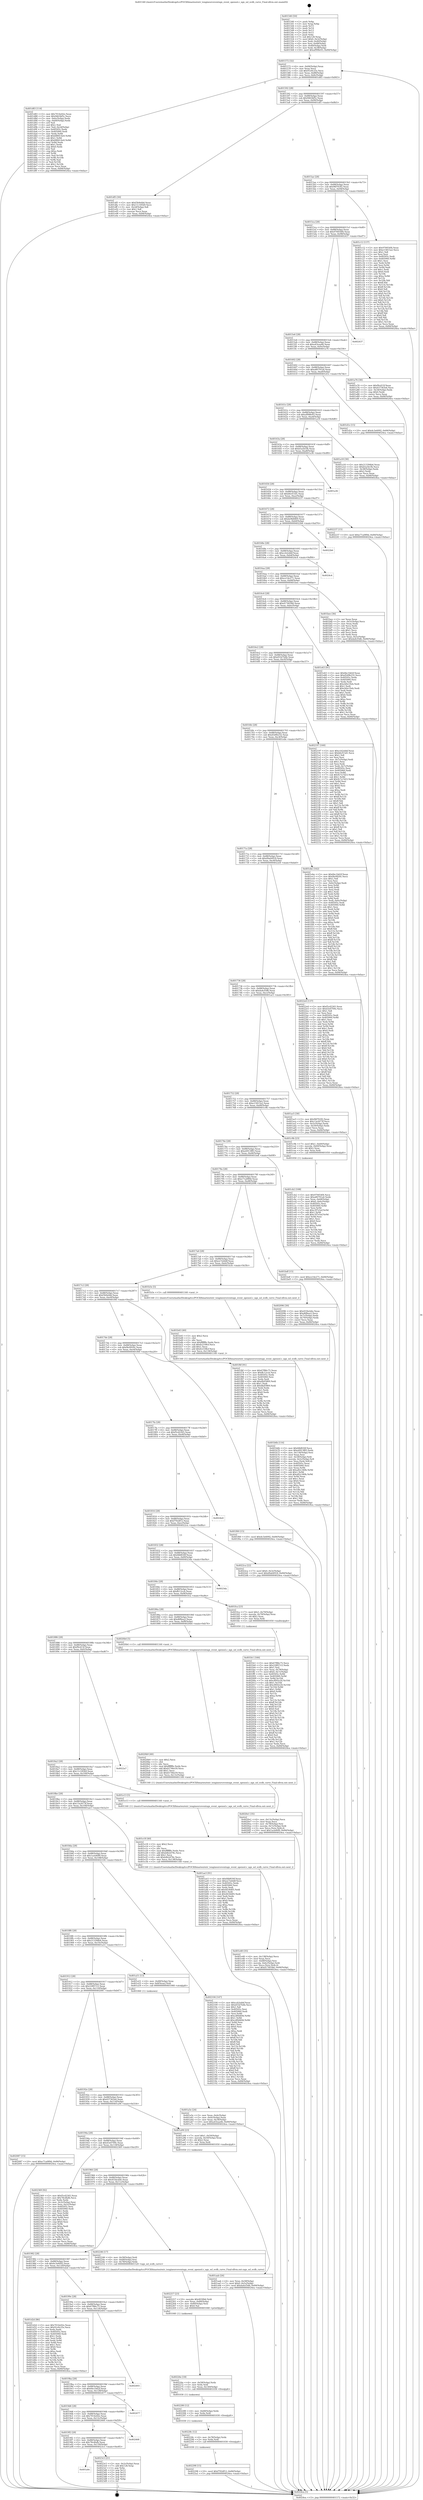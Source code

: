 digraph "0x401540" {
  label = "0x401540 (/mnt/c/Users/mathe/Desktop/tcc/POCII/binaries/extr_tenginesrceventngx_event_openssl.c_ngx_ssl_ecdh_curve_Final-ollvm.out::main(0))"
  labelloc = "t"
  node[shape=record]

  Entry [label="",width=0.3,height=0.3,shape=circle,fillcolor=black,style=filled]
  "0x401572" [label="{
     0x401572 [32]\l
     | [instrs]\l
     &nbsp;&nbsp;0x401572 \<+6\>: mov -0x84(%rbp),%eax\l
     &nbsp;&nbsp;0x401578 \<+2\>: mov %eax,%ecx\l
     &nbsp;&nbsp;0x40157a \<+6\>: sub $0x91e9c25e,%ecx\l
     &nbsp;&nbsp;0x401580 \<+6\>: mov %eax,-0x88(%rbp)\l
     &nbsp;&nbsp;0x401586 \<+6\>: mov %ecx,-0x8c(%rbp)\l
     &nbsp;&nbsp;0x40158c \<+6\>: je 0000000000401d83 \<main+0x843\>\l
  }"]
  "0x401d83" [label="{
     0x401d83 [114]\l
     | [instrs]\l
     &nbsp;&nbsp;0x401d83 \<+5\>: mov $0x7014e02e,%eax\l
     &nbsp;&nbsp;0x401d88 \<+5\>: mov $0x9463bf5c,%ecx\l
     &nbsp;&nbsp;0x401d8d \<+3\>: mov -0x6c(%rbp),%edx\l
     &nbsp;&nbsp;0x401d90 \<+3\>: cmp -0x60(%rbp),%edx\l
     &nbsp;&nbsp;0x401d93 \<+4\>: setl %sil\l
     &nbsp;&nbsp;0x401d97 \<+4\>: and $0x1,%sil\l
     &nbsp;&nbsp;0x401d9b \<+4\>: mov %sil,-0x2d(%rbp)\l
     &nbsp;&nbsp;0x401d9f \<+7\>: mov 0x40505c,%edx\l
     &nbsp;&nbsp;0x401da6 \<+7\>: mov 0x405060,%edi\l
     &nbsp;&nbsp;0x401dad \<+3\>: mov %edx,%r8d\l
     &nbsp;&nbsp;0x401db0 \<+7\>: add $0x688414e0,%r8d\l
     &nbsp;&nbsp;0x401db7 \<+4\>: sub $0x1,%r8d\l
     &nbsp;&nbsp;0x401dbb \<+7\>: sub $0x688414e0,%r8d\l
     &nbsp;&nbsp;0x401dc2 \<+4\>: imul %r8d,%edx\l
     &nbsp;&nbsp;0x401dc6 \<+3\>: and $0x1,%edx\l
     &nbsp;&nbsp;0x401dc9 \<+3\>: cmp $0x0,%edx\l
     &nbsp;&nbsp;0x401dcc \<+4\>: sete %sil\l
     &nbsp;&nbsp;0x401dd0 \<+3\>: cmp $0xa,%edi\l
     &nbsp;&nbsp;0x401dd3 \<+4\>: setl %r9b\l
     &nbsp;&nbsp;0x401dd7 \<+3\>: mov %sil,%r10b\l
     &nbsp;&nbsp;0x401dda \<+3\>: and %r9b,%r10b\l
     &nbsp;&nbsp;0x401ddd \<+3\>: xor %r9b,%sil\l
     &nbsp;&nbsp;0x401de0 \<+3\>: or %sil,%r10b\l
     &nbsp;&nbsp;0x401de3 \<+4\>: test $0x1,%r10b\l
     &nbsp;&nbsp;0x401de7 \<+3\>: cmovne %ecx,%eax\l
     &nbsp;&nbsp;0x401dea \<+6\>: mov %eax,-0x84(%rbp)\l
     &nbsp;&nbsp;0x401df0 \<+5\>: jmp 00000000004024ea \<main+0xfaa\>\l
  }"]
  "0x401592" [label="{
     0x401592 [28]\l
     | [instrs]\l
     &nbsp;&nbsp;0x401592 \<+5\>: jmp 0000000000401597 \<main+0x57\>\l
     &nbsp;&nbsp;0x401597 \<+6\>: mov -0x88(%rbp),%eax\l
     &nbsp;&nbsp;0x40159d \<+5\>: sub $0x9463bf5c,%eax\l
     &nbsp;&nbsp;0x4015a2 \<+6\>: mov %eax,-0x90(%rbp)\l
     &nbsp;&nbsp;0x4015a8 \<+6\>: je 0000000000401df5 \<main+0x8b5\>\l
  }"]
  Exit [label="",width=0.3,height=0.3,shape=circle,fillcolor=black,style=filled,peripheries=2]
  "0x401df5" [label="{
     0x401df5 [30]\l
     | [instrs]\l
     &nbsp;&nbsp;0x401df5 \<+5\>: mov $0xf3b9efdd,%eax\l
     &nbsp;&nbsp;0x401dfa \<+5\>: mov $0x11c185b9,%ecx\l
     &nbsp;&nbsp;0x401dff \<+3\>: mov -0x2d(%rbp),%dl\l
     &nbsp;&nbsp;0x401e02 \<+3\>: test $0x1,%dl\l
     &nbsp;&nbsp;0x401e05 \<+3\>: cmovne %ecx,%eax\l
     &nbsp;&nbsp;0x401e08 \<+6\>: mov %eax,-0x84(%rbp)\l
     &nbsp;&nbsp;0x401e0e \<+5\>: jmp 00000000004024ea \<main+0xfaa\>\l
  }"]
  "0x4015ae" [label="{
     0x4015ae [28]\l
     | [instrs]\l
     &nbsp;&nbsp;0x4015ae \<+5\>: jmp 00000000004015b3 \<main+0x73\>\l
     &nbsp;&nbsp;0x4015b3 \<+6\>: mov -0x88(%rbp),%eax\l
     &nbsp;&nbsp;0x4015b9 \<+5\>: sub $0x96f763f2,%eax\l
     &nbsp;&nbsp;0x4015be \<+6\>: mov %eax,-0x94(%rbp)\l
     &nbsp;&nbsp;0x4015c4 \<+6\>: je 0000000000401c12 \<main+0x6d2\>\l
  }"]
  "0x401a0e" [label="{
     0x401a0e\l
  }", style=dashed]
  "0x401c12" [label="{
     0x401c12 [137]\l
     | [instrs]\l
     &nbsp;&nbsp;0x401c12 \<+5\>: mov $0x970054f4,%eax\l
     &nbsp;&nbsp;0x401c17 \<+5\>: mov $0xe15815a2,%ecx\l
     &nbsp;&nbsp;0x401c1c \<+2\>: mov $0x1,%dl\l
     &nbsp;&nbsp;0x401c1e \<+2\>: xor %esi,%esi\l
     &nbsp;&nbsp;0x401c20 \<+7\>: mov 0x40505c,%edi\l
     &nbsp;&nbsp;0x401c27 \<+8\>: mov 0x405060,%r8d\l
     &nbsp;&nbsp;0x401c2f \<+3\>: sub $0x1,%esi\l
     &nbsp;&nbsp;0x401c32 \<+3\>: mov %edi,%r9d\l
     &nbsp;&nbsp;0x401c35 \<+3\>: add %esi,%r9d\l
     &nbsp;&nbsp;0x401c38 \<+4\>: imul %r9d,%edi\l
     &nbsp;&nbsp;0x401c3c \<+3\>: and $0x1,%edi\l
     &nbsp;&nbsp;0x401c3f \<+3\>: cmp $0x0,%edi\l
     &nbsp;&nbsp;0x401c42 \<+4\>: sete %r10b\l
     &nbsp;&nbsp;0x401c46 \<+4\>: cmp $0xa,%r8d\l
     &nbsp;&nbsp;0x401c4a \<+4\>: setl %r11b\l
     &nbsp;&nbsp;0x401c4e \<+3\>: mov %r10b,%bl\l
     &nbsp;&nbsp;0x401c51 \<+3\>: xor $0xff,%bl\l
     &nbsp;&nbsp;0x401c54 \<+3\>: mov %r11b,%r14b\l
     &nbsp;&nbsp;0x401c57 \<+4\>: xor $0xff,%r14b\l
     &nbsp;&nbsp;0x401c5b \<+3\>: xor $0x0,%dl\l
     &nbsp;&nbsp;0x401c5e \<+3\>: mov %bl,%r15b\l
     &nbsp;&nbsp;0x401c61 \<+4\>: and $0x0,%r15b\l
     &nbsp;&nbsp;0x401c65 \<+3\>: and %dl,%r10b\l
     &nbsp;&nbsp;0x401c68 \<+3\>: mov %r14b,%r12b\l
     &nbsp;&nbsp;0x401c6b \<+4\>: and $0x0,%r12b\l
     &nbsp;&nbsp;0x401c6f \<+3\>: and %dl,%r11b\l
     &nbsp;&nbsp;0x401c72 \<+3\>: or %r10b,%r15b\l
     &nbsp;&nbsp;0x401c75 \<+3\>: or %r11b,%r12b\l
     &nbsp;&nbsp;0x401c78 \<+3\>: xor %r12b,%r15b\l
     &nbsp;&nbsp;0x401c7b \<+3\>: or %r14b,%bl\l
     &nbsp;&nbsp;0x401c7e \<+3\>: xor $0xff,%bl\l
     &nbsp;&nbsp;0x401c81 \<+3\>: or $0x0,%dl\l
     &nbsp;&nbsp;0x401c84 \<+2\>: and %dl,%bl\l
     &nbsp;&nbsp;0x401c86 \<+3\>: or %bl,%r15b\l
     &nbsp;&nbsp;0x401c89 \<+4\>: test $0x1,%r15b\l
     &nbsp;&nbsp;0x401c8d \<+3\>: cmovne %ecx,%eax\l
     &nbsp;&nbsp;0x401c90 \<+6\>: mov %eax,-0x84(%rbp)\l
     &nbsp;&nbsp;0x401c96 \<+5\>: jmp 00000000004024ea \<main+0xfaa\>\l
  }"]
  "0x4015ca" [label="{
     0x4015ca [28]\l
     | [instrs]\l
     &nbsp;&nbsp;0x4015ca \<+5\>: jmp 00000000004015cf \<main+0x8f\>\l
     &nbsp;&nbsp;0x4015cf \<+6\>: mov -0x88(%rbp),%eax\l
     &nbsp;&nbsp;0x4015d5 \<+5\>: sub $0x970054f4,%eax\l
     &nbsp;&nbsp;0x4015da \<+6\>: mov %eax,-0x98(%rbp)\l
     &nbsp;&nbsp;0x4015e0 \<+6\>: je 0000000000402437 \<main+0xef7\>\l
  }"]
  "0x4023c5" [label="{
     0x4023c5 [21]\l
     | [instrs]\l
     &nbsp;&nbsp;0x4023c5 \<+3\>: mov -0x2c(%rbp),%eax\l
     &nbsp;&nbsp;0x4023c8 \<+7\>: add $0x128,%rsp\l
     &nbsp;&nbsp;0x4023cf \<+1\>: pop %rbx\l
     &nbsp;&nbsp;0x4023d0 \<+2\>: pop %r12\l
     &nbsp;&nbsp;0x4023d2 \<+2\>: pop %r13\l
     &nbsp;&nbsp;0x4023d4 \<+2\>: pop %r14\l
     &nbsp;&nbsp;0x4023d6 \<+2\>: pop %r15\l
     &nbsp;&nbsp;0x4023d8 \<+1\>: pop %rbp\l
     &nbsp;&nbsp;0x4023d9 \<+1\>: ret\l
  }"]
  "0x402437" [label="{
     0x402437\l
  }", style=dashed]
  "0x4015e6" [label="{
     0x4015e6 [28]\l
     | [instrs]\l
     &nbsp;&nbsp;0x4015e6 \<+5\>: jmp 00000000004015eb \<main+0xab\>\l
     &nbsp;&nbsp;0x4015eb \<+6\>: mov -0x88(%rbp),%eax\l
     &nbsp;&nbsp;0x4015f1 \<+5\>: sub $0xa43eaa46,%eax\l
     &nbsp;&nbsp;0x4015f6 \<+6\>: mov %eax,-0x9c(%rbp)\l
     &nbsp;&nbsp;0x4015fc \<+6\>: je 0000000000401a76 \<main+0x536\>\l
  }"]
  "0x4019f2" [label="{
     0x4019f2 [28]\l
     | [instrs]\l
     &nbsp;&nbsp;0x4019f2 \<+5\>: jmp 00000000004019f7 \<main+0x4b7\>\l
     &nbsp;&nbsp;0x4019f7 \<+6\>: mov -0x88(%rbp),%eax\l
     &nbsp;&nbsp;0x4019fd \<+5\>: sub $0x78cdfafb,%eax\l
     &nbsp;&nbsp;0x401a02 \<+6\>: mov %eax,-0x130(%rbp)\l
     &nbsp;&nbsp;0x401a08 \<+6\>: je 00000000004023c5 \<main+0xe85\>\l
  }"]
  "0x401a76" [label="{
     0x401a76 [30]\l
     | [instrs]\l
     &nbsp;&nbsp;0x401a76 \<+5\>: mov $0xf9cd15f,%eax\l
     &nbsp;&nbsp;0x401a7b \<+5\>: mov $0x437363e6,%ecx\l
     &nbsp;&nbsp;0x401a80 \<+3\>: mov -0x34(%rbp),%edx\l
     &nbsp;&nbsp;0x401a83 \<+3\>: cmp $0x0,%edx\l
     &nbsp;&nbsp;0x401a86 \<+3\>: cmove %ecx,%eax\l
     &nbsp;&nbsp;0x401a89 \<+6\>: mov %eax,-0x84(%rbp)\l
     &nbsp;&nbsp;0x401a8f \<+5\>: jmp 00000000004024ea \<main+0xfaa\>\l
  }"]
  "0x401602" [label="{
     0x401602 [28]\l
     | [instrs]\l
     &nbsp;&nbsp;0x401602 \<+5\>: jmp 0000000000401607 \<main+0xc7\>\l
     &nbsp;&nbsp;0x401607 \<+6\>: mov -0x88(%rbp),%eax\l
     &nbsp;&nbsp;0x40160d \<+5\>: sub $0xa80791a4,%eax\l
     &nbsp;&nbsp;0x401612 \<+6\>: mov %eax,-0xa0(%rbp)\l
     &nbsp;&nbsp;0x401618 \<+6\>: je 0000000000401d1e \<main+0x7de\>\l
  }"]
  "0x402468" [label="{
     0x402468\l
  }", style=dashed]
  "0x401d1e" [label="{
     0x401d1e [15]\l
     | [instrs]\l
     &nbsp;&nbsp;0x401d1e \<+10\>: movl $0x4c3e6092,-0x84(%rbp)\l
     &nbsp;&nbsp;0x401d28 \<+5\>: jmp 00000000004024ea \<main+0xfaa\>\l
  }"]
  "0x40161e" [label="{
     0x40161e [28]\l
     | [instrs]\l
     &nbsp;&nbsp;0x40161e \<+5\>: jmp 0000000000401623 \<main+0xe3\>\l
     &nbsp;&nbsp;0x401623 \<+6\>: mov -0x88(%rbp),%eax\l
     &nbsp;&nbsp;0x401629 \<+5\>: sub $0xaf998e93,%eax\l
     &nbsp;&nbsp;0x40162e \<+6\>: mov %eax,-0xa4(%rbp)\l
     &nbsp;&nbsp;0x401634 \<+6\>: je 0000000000401a18 \<main+0x4d8\>\l
  }"]
  "0x4019d6" [label="{
     0x4019d6 [28]\l
     | [instrs]\l
     &nbsp;&nbsp;0x4019d6 \<+5\>: jmp 00000000004019db \<main+0x49b\>\l
     &nbsp;&nbsp;0x4019db \<+6\>: mov -0x88(%rbp),%eax\l
     &nbsp;&nbsp;0x4019e1 \<+5\>: sub $0x7014e02e,%eax\l
     &nbsp;&nbsp;0x4019e6 \<+6\>: mov %eax,-0x12c(%rbp)\l
     &nbsp;&nbsp;0x4019ec \<+6\>: je 0000000000402468 \<main+0xf28\>\l
  }"]
  "0x401a18" [label="{
     0x401a18 [30]\l
     | [instrs]\l
     &nbsp;&nbsp;0x401a18 \<+5\>: mov $0x213394b4,%eax\l
     &nbsp;&nbsp;0x401a1d \<+5\>: mov $0xb5a5b1fb,%ecx\l
     &nbsp;&nbsp;0x401a22 \<+3\>: mov -0x38(%rbp),%edx\l
     &nbsp;&nbsp;0x401a25 \<+3\>: cmp $0x2,%edx\l
     &nbsp;&nbsp;0x401a28 \<+3\>: cmovne %ecx,%eax\l
     &nbsp;&nbsp;0x401a2b \<+6\>: mov %eax,-0x84(%rbp)\l
     &nbsp;&nbsp;0x401a31 \<+5\>: jmp 00000000004024ea \<main+0xfaa\>\l
  }"]
  "0x40163a" [label="{
     0x40163a [28]\l
     | [instrs]\l
     &nbsp;&nbsp;0x40163a \<+5\>: jmp 000000000040163f \<main+0xff\>\l
     &nbsp;&nbsp;0x40163f \<+6\>: mov -0x88(%rbp),%eax\l
     &nbsp;&nbsp;0x401645 \<+5\>: sub $0xb5a5b1fb,%eax\l
     &nbsp;&nbsp;0x40164a \<+6\>: mov %eax,-0xa8(%rbp)\l
     &nbsp;&nbsp;0x401650 \<+6\>: je 0000000000401a36 \<main+0x4f6\>\l
  }"]
  "0x4024ea" [label="{
     0x4024ea [5]\l
     | [instrs]\l
     &nbsp;&nbsp;0x4024ea \<+5\>: jmp 0000000000401572 \<main+0x32\>\l
  }"]
  "0x401540" [label="{
     0x401540 [50]\l
     | [instrs]\l
     &nbsp;&nbsp;0x401540 \<+1\>: push %rbp\l
     &nbsp;&nbsp;0x401541 \<+3\>: mov %rsp,%rbp\l
     &nbsp;&nbsp;0x401544 \<+2\>: push %r15\l
     &nbsp;&nbsp;0x401546 \<+2\>: push %r14\l
     &nbsp;&nbsp;0x401548 \<+2\>: push %r13\l
     &nbsp;&nbsp;0x40154a \<+2\>: push %r12\l
     &nbsp;&nbsp;0x40154c \<+1\>: push %rbx\l
     &nbsp;&nbsp;0x40154d \<+7\>: sub $0x128,%rsp\l
     &nbsp;&nbsp;0x401554 \<+7\>: movl $0x0,-0x3c(%rbp)\l
     &nbsp;&nbsp;0x40155b \<+3\>: mov %edi,-0x40(%rbp)\l
     &nbsp;&nbsp;0x40155e \<+4\>: mov %rsi,-0x48(%rbp)\l
     &nbsp;&nbsp;0x401562 \<+3\>: mov -0x40(%rbp),%edi\l
     &nbsp;&nbsp;0x401565 \<+3\>: mov %edi,-0x38(%rbp)\l
     &nbsp;&nbsp;0x401568 \<+10\>: movl $0xaf998e93,-0x84(%rbp)\l
  }"]
  "0x402477" [label="{
     0x402477\l
  }", style=dashed]
  "0x401a36" [label="{
     0x401a36\l
  }", style=dashed]
  "0x401656" [label="{
     0x401656 [28]\l
     | [instrs]\l
     &nbsp;&nbsp;0x401656 \<+5\>: jmp 000000000040165b \<main+0x11b\>\l
     &nbsp;&nbsp;0x40165b \<+6\>: mov -0x88(%rbp),%eax\l
     &nbsp;&nbsp;0x401661 \<+5\>: sub $0xb6cf15d1,%eax\l
     &nbsp;&nbsp;0x401666 \<+6\>: mov %eax,-0xac(%rbp)\l
     &nbsp;&nbsp;0x40166c \<+6\>: je 0000000000402237 \<main+0xcf7\>\l
  }"]
  "0x4019ba" [label="{
     0x4019ba [28]\l
     | [instrs]\l
     &nbsp;&nbsp;0x4019ba \<+5\>: jmp 00000000004019bf \<main+0x47f\>\l
     &nbsp;&nbsp;0x4019bf \<+6\>: mov -0x88(%rbp),%eax\l
     &nbsp;&nbsp;0x4019c5 \<+5\>: sub $0x6bc1b62f,%eax\l
     &nbsp;&nbsp;0x4019ca \<+6\>: mov %eax,-0x128(%rbp)\l
     &nbsp;&nbsp;0x4019d0 \<+6\>: je 0000000000402477 \<main+0xf37\>\l
  }"]
  "0x402237" [label="{
     0x402237 [15]\l
     | [instrs]\l
     &nbsp;&nbsp;0x402237 \<+10\>: movl $0xe71a089d,-0x84(%rbp)\l
     &nbsp;&nbsp;0x402241 \<+5\>: jmp 00000000004024ea \<main+0xfaa\>\l
  }"]
  "0x401672" [label="{
     0x401672 [28]\l
     | [instrs]\l
     &nbsp;&nbsp;0x401672 \<+5\>: jmp 0000000000401677 \<main+0x137\>\l
     &nbsp;&nbsp;0x401677 \<+6\>: mov -0x88(%rbp),%eax\l
     &nbsp;&nbsp;0x40167d \<+5\>: sub $0xbe9b8469,%eax\l
     &nbsp;&nbsp;0x401682 \<+6\>: mov %eax,-0xb0(%rbp)\l
     &nbsp;&nbsp;0x401688 \<+6\>: je 00000000004022b6 \<main+0xd76\>\l
  }"]
  "0x402493" [label="{
     0x402493\l
  }", style=dashed]
  "0x4022b6" [label="{
     0x4022b6\l
  }", style=dashed]
  "0x40168e" [label="{
     0x40168e [28]\l
     | [instrs]\l
     &nbsp;&nbsp;0x40168e \<+5\>: jmp 0000000000401693 \<main+0x153\>\l
     &nbsp;&nbsp;0x401693 \<+6\>: mov -0x88(%rbp),%eax\l
     &nbsp;&nbsp;0x401699 \<+5\>: sub $0xccb2ebbf,%eax\l
     &nbsp;&nbsp;0x40169e \<+6\>: mov %eax,-0xb4(%rbp)\l
     &nbsp;&nbsp;0x4016a4 \<+6\>: je 00000000004024c4 \<main+0xf84\>\l
  }"]
  "0x402298" [label="{
     0x402298 [15]\l
     | [instrs]\l
     &nbsp;&nbsp;0x402298 \<+10\>: movl $0xf792df12,-0x84(%rbp)\l
     &nbsp;&nbsp;0x4022a2 \<+5\>: jmp 00000000004024ea \<main+0xfaa\>\l
  }"]
  "0x4024c4" [label="{
     0x4024c4\l
  }", style=dashed]
  "0x4016aa" [label="{
     0x4016aa [28]\l
     | [instrs]\l
     &nbsp;&nbsp;0x4016aa \<+5\>: jmp 00000000004016af \<main+0x16f\>\l
     &nbsp;&nbsp;0x4016af \<+6\>: mov -0x88(%rbp),%eax\l
     &nbsp;&nbsp;0x4016b5 \<+5\>: sub $0xce14e271,%eax\l
     &nbsp;&nbsp;0x4016ba \<+6\>: mov %eax,-0xb8(%rbp)\l
     &nbsp;&nbsp;0x4016c0 \<+6\>: je 0000000000401bee \<main+0x6ae\>\l
  }"]
  "0x40228c" [label="{
     0x40228c [12]\l
     | [instrs]\l
     &nbsp;&nbsp;0x40228c \<+4\>: mov -0x78(%rbp),%rdx\l
     &nbsp;&nbsp;0x402290 \<+3\>: mov %rdx,%rdi\l
     &nbsp;&nbsp;0x402293 \<+5\>: call 0000000000401030 \<free@plt\>\l
     | [calls]\l
     &nbsp;&nbsp;0x401030 \{1\} (unknown)\l
  }"]
  "0x401bee" [label="{
     0x401bee [36]\l
     | [instrs]\l
     &nbsp;&nbsp;0x401bee \<+2\>: xor %eax,%eax\l
     &nbsp;&nbsp;0x401bf0 \<+3\>: mov -0x5c(%rbp),%ecx\l
     &nbsp;&nbsp;0x401bf3 \<+2\>: mov %eax,%edx\l
     &nbsp;&nbsp;0x401bf5 \<+2\>: sub %ecx,%edx\l
     &nbsp;&nbsp;0x401bf7 \<+2\>: mov %eax,%ecx\l
     &nbsp;&nbsp;0x401bf9 \<+3\>: sub $0x1,%ecx\l
     &nbsp;&nbsp;0x401bfc \<+2\>: add %ecx,%edx\l
     &nbsp;&nbsp;0x401bfe \<+2\>: sub %edx,%eax\l
     &nbsp;&nbsp;0x401c00 \<+3\>: mov %eax,-0x5c(%rbp)\l
     &nbsp;&nbsp;0x401c03 \<+10\>: movl $0xda4cf3d6,-0x84(%rbp)\l
     &nbsp;&nbsp;0x401c0d \<+5\>: jmp 00000000004024ea \<main+0xfaa\>\l
  }"]
  "0x4016c6" [label="{
     0x4016c6 [28]\l
     | [instrs]\l
     &nbsp;&nbsp;0x4016c6 \<+5\>: jmp 00000000004016cb \<main+0x18b\>\l
     &nbsp;&nbsp;0x4016cb \<+6\>: mov -0x88(%rbp),%eax\l
     &nbsp;&nbsp;0x4016d1 \<+5\>: sub $0xd17403b6,%eax\l
     &nbsp;&nbsp;0x4016d6 \<+6\>: mov %eax,-0xbc(%rbp)\l
     &nbsp;&nbsp;0x4016dc \<+6\>: je 0000000000401e63 \<main+0x923\>\l
  }"]
  "0x402280" [label="{
     0x402280 [12]\l
     | [instrs]\l
     &nbsp;&nbsp;0x402280 \<+4\>: mov -0x68(%rbp),%rdx\l
     &nbsp;&nbsp;0x402284 \<+3\>: mov %rdx,%rdi\l
     &nbsp;&nbsp;0x402287 \<+5\>: call 0000000000401030 \<free@plt\>\l
     | [calls]\l
     &nbsp;&nbsp;0x401030 \{1\} (unknown)\l
  }"]
  "0x401e63" [label="{
     0x401e63 [91]\l
     | [instrs]\l
     &nbsp;&nbsp;0x401e63 \<+5\>: mov $0x6bc1b62f,%eax\l
     &nbsp;&nbsp;0x401e68 \<+5\>: mov $0xd5d9b232,%ecx\l
     &nbsp;&nbsp;0x401e6d \<+7\>: mov 0x40505c,%edx\l
     &nbsp;&nbsp;0x401e74 \<+7\>: mov 0x405060,%esi\l
     &nbsp;&nbsp;0x401e7b \<+2\>: mov %edx,%edi\l
     &nbsp;&nbsp;0x401e7d \<+6\>: sub $0xcb0e19eb,%edi\l
     &nbsp;&nbsp;0x401e83 \<+3\>: sub $0x1,%edi\l
     &nbsp;&nbsp;0x401e86 \<+6\>: add $0xcb0e19eb,%edi\l
     &nbsp;&nbsp;0x401e8c \<+3\>: imul %edi,%edx\l
     &nbsp;&nbsp;0x401e8f \<+3\>: and $0x1,%edx\l
     &nbsp;&nbsp;0x401e92 \<+3\>: cmp $0x0,%edx\l
     &nbsp;&nbsp;0x401e95 \<+4\>: sete %r8b\l
     &nbsp;&nbsp;0x401e99 \<+3\>: cmp $0xa,%esi\l
     &nbsp;&nbsp;0x401e9c \<+4\>: setl %r9b\l
     &nbsp;&nbsp;0x401ea0 \<+3\>: mov %r8b,%r10b\l
     &nbsp;&nbsp;0x401ea3 \<+3\>: and %r9b,%r10b\l
     &nbsp;&nbsp;0x401ea6 \<+3\>: xor %r9b,%r8b\l
     &nbsp;&nbsp;0x401ea9 \<+3\>: or %r8b,%r10b\l
     &nbsp;&nbsp;0x401eac \<+4\>: test $0x1,%r10b\l
     &nbsp;&nbsp;0x401eb0 \<+3\>: cmovne %ecx,%eax\l
     &nbsp;&nbsp;0x401eb3 \<+6\>: mov %eax,-0x84(%rbp)\l
     &nbsp;&nbsp;0x401eb9 \<+5\>: jmp 00000000004024ea \<main+0xfaa\>\l
  }"]
  "0x4016e2" [label="{
     0x4016e2 [28]\l
     | [instrs]\l
     &nbsp;&nbsp;0x4016e2 \<+5\>: jmp 00000000004016e7 \<main+0x1a7\>\l
     &nbsp;&nbsp;0x4016e7 \<+6\>: mov -0x88(%rbp),%eax\l
     &nbsp;&nbsp;0x4016ed \<+5\>: sub $0xd55d7b4b,%eax\l
     &nbsp;&nbsp;0x4016f2 \<+6\>: mov %eax,-0xc0(%rbp)\l
     &nbsp;&nbsp;0x4016f8 \<+6\>: je 0000000000402197 \<main+0xc57\>\l
  }"]
  "0x40226e" [label="{
     0x40226e [18]\l
     | [instrs]\l
     &nbsp;&nbsp;0x40226e \<+4\>: mov -0x58(%rbp),%rdx\l
     &nbsp;&nbsp;0x402272 \<+3\>: mov %rdx,%rdi\l
     &nbsp;&nbsp;0x402275 \<+6\>: mov %eax,-0x140(%rbp)\l
     &nbsp;&nbsp;0x40227b \<+5\>: call 0000000000401030 \<free@plt\>\l
     | [calls]\l
     &nbsp;&nbsp;0x401030 \{1\} (unknown)\l
  }"]
  "0x402197" [label="{
     0x402197 [160]\l
     | [instrs]\l
     &nbsp;&nbsp;0x402197 \<+5\>: mov $0xccb2ebbf,%eax\l
     &nbsp;&nbsp;0x40219c \<+5\>: mov $0xb6cf15d1,%ecx\l
     &nbsp;&nbsp;0x4021a1 \<+2\>: mov $0x1,%dl\l
     &nbsp;&nbsp;0x4021a3 \<+2\>: xor %esi,%esi\l
     &nbsp;&nbsp;0x4021a5 \<+3\>: mov -0x7c(%rbp),%edi\l
     &nbsp;&nbsp;0x4021a8 \<+3\>: sub $0x1,%esi\l
     &nbsp;&nbsp;0x4021ab \<+2\>: sub %esi,%edi\l
     &nbsp;&nbsp;0x4021ad \<+3\>: mov %edi,-0x7c(%rbp)\l
     &nbsp;&nbsp;0x4021b0 \<+7\>: mov 0x40505c,%esi\l
     &nbsp;&nbsp;0x4021b7 \<+7\>: mov 0x405060,%edi\l
     &nbsp;&nbsp;0x4021be \<+3\>: mov %esi,%r8d\l
     &nbsp;&nbsp;0x4021c1 \<+7\>: sub $0x9c7a7d23,%r8d\l
     &nbsp;&nbsp;0x4021c8 \<+4\>: sub $0x1,%r8d\l
     &nbsp;&nbsp;0x4021cc \<+7\>: add $0x9c7a7d23,%r8d\l
     &nbsp;&nbsp;0x4021d3 \<+4\>: imul %r8d,%esi\l
     &nbsp;&nbsp;0x4021d7 \<+3\>: and $0x1,%esi\l
     &nbsp;&nbsp;0x4021da \<+3\>: cmp $0x0,%esi\l
     &nbsp;&nbsp;0x4021dd \<+4\>: sete %r9b\l
     &nbsp;&nbsp;0x4021e1 \<+3\>: cmp $0xa,%edi\l
     &nbsp;&nbsp;0x4021e4 \<+4\>: setl %r10b\l
     &nbsp;&nbsp;0x4021e8 \<+3\>: mov %r9b,%r11b\l
     &nbsp;&nbsp;0x4021eb \<+4\>: xor $0xff,%r11b\l
     &nbsp;&nbsp;0x4021ef \<+3\>: mov %r10b,%bl\l
     &nbsp;&nbsp;0x4021f2 \<+3\>: xor $0xff,%bl\l
     &nbsp;&nbsp;0x4021f5 \<+3\>: xor $0x1,%dl\l
     &nbsp;&nbsp;0x4021f8 \<+3\>: mov %r11b,%r14b\l
     &nbsp;&nbsp;0x4021fb \<+4\>: and $0xff,%r14b\l
     &nbsp;&nbsp;0x4021ff \<+3\>: and %dl,%r9b\l
     &nbsp;&nbsp;0x402202 \<+3\>: mov %bl,%r15b\l
     &nbsp;&nbsp;0x402205 \<+4\>: and $0xff,%r15b\l
     &nbsp;&nbsp;0x402209 \<+3\>: and %dl,%r10b\l
     &nbsp;&nbsp;0x40220c \<+3\>: or %r9b,%r14b\l
     &nbsp;&nbsp;0x40220f \<+3\>: or %r10b,%r15b\l
     &nbsp;&nbsp;0x402212 \<+3\>: xor %r15b,%r14b\l
     &nbsp;&nbsp;0x402215 \<+3\>: or %bl,%r11b\l
     &nbsp;&nbsp;0x402218 \<+4\>: xor $0xff,%r11b\l
     &nbsp;&nbsp;0x40221c \<+3\>: or $0x1,%dl\l
     &nbsp;&nbsp;0x40221f \<+3\>: and %dl,%r11b\l
     &nbsp;&nbsp;0x402222 \<+3\>: or %r11b,%r14b\l
     &nbsp;&nbsp;0x402225 \<+4\>: test $0x1,%r14b\l
     &nbsp;&nbsp;0x402229 \<+3\>: cmovne %ecx,%eax\l
     &nbsp;&nbsp;0x40222c \<+6\>: mov %eax,-0x84(%rbp)\l
     &nbsp;&nbsp;0x402232 \<+5\>: jmp 00000000004024ea \<main+0xfaa\>\l
  }"]
  "0x4016fe" [label="{
     0x4016fe [28]\l
     | [instrs]\l
     &nbsp;&nbsp;0x4016fe \<+5\>: jmp 0000000000401703 \<main+0x1c3\>\l
     &nbsp;&nbsp;0x401703 \<+6\>: mov -0x88(%rbp),%eax\l
     &nbsp;&nbsp;0x401709 \<+5\>: sub $0xd5d9b232,%eax\l
     &nbsp;&nbsp;0x40170e \<+6\>: mov %eax,-0xc4(%rbp)\l
     &nbsp;&nbsp;0x401714 \<+6\>: je 0000000000401ebe \<main+0x97e\>\l
  }"]
  "0x402257" [label="{
     0x402257 [23]\l
     | [instrs]\l
     &nbsp;&nbsp;0x402257 \<+10\>: movabs $0x4030b6,%rdi\l
     &nbsp;&nbsp;0x402261 \<+3\>: mov %eax,-0x80(%rbp)\l
     &nbsp;&nbsp;0x402264 \<+3\>: mov -0x80(%rbp),%esi\l
     &nbsp;&nbsp;0x402267 \<+2\>: mov $0x0,%al\l
     &nbsp;&nbsp;0x402269 \<+5\>: call 0000000000401040 \<printf@plt\>\l
     | [calls]\l
     &nbsp;&nbsp;0x401040 \{1\} (unknown)\l
  }"]
  "0x401ebe" [label="{
     0x401ebe [162]\l
     | [instrs]\l
     &nbsp;&nbsp;0x401ebe \<+5\>: mov $0x6bc1b62f,%eax\l
     &nbsp;&nbsp;0x401ec3 \<+5\>: mov $0xf4e9920c,%ecx\l
     &nbsp;&nbsp;0x401ec8 \<+2\>: mov $0x1,%dl\l
     &nbsp;&nbsp;0x401eca \<+2\>: xor %esi,%esi\l
     &nbsp;&nbsp;0x401ecc \<+3\>: mov -0x6c(%rbp),%edi\l
     &nbsp;&nbsp;0x401ecf \<+3\>: mov %esi,%r8d\l
     &nbsp;&nbsp;0x401ed2 \<+3\>: sub %edi,%r8d\l
     &nbsp;&nbsp;0x401ed5 \<+2\>: mov %esi,%edi\l
     &nbsp;&nbsp;0x401ed7 \<+3\>: sub $0x1,%edi\l
     &nbsp;&nbsp;0x401eda \<+3\>: add %edi,%r8d\l
     &nbsp;&nbsp;0x401edd \<+2\>: mov %esi,%edi\l
     &nbsp;&nbsp;0x401edf \<+3\>: sub %r8d,%edi\l
     &nbsp;&nbsp;0x401ee2 \<+3\>: mov %edi,-0x6c(%rbp)\l
     &nbsp;&nbsp;0x401ee5 \<+7\>: mov 0x40505c,%edi\l
     &nbsp;&nbsp;0x401eec \<+8\>: mov 0x405060,%r8d\l
     &nbsp;&nbsp;0x401ef4 \<+3\>: sub $0x1,%esi\l
     &nbsp;&nbsp;0x401ef7 \<+3\>: mov %edi,%r9d\l
     &nbsp;&nbsp;0x401efa \<+3\>: add %esi,%r9d\l
     &nbsp;&nbsp;0x401efd \<+4\>: imul %r9d,%edi\l
     &nbsp;&nbsp;0x401f01 \<+3\>: and $0x1,%edi\l
     &nbsp;&nbsp;0x401f04 \<+3\>: cmp $0x0,%edi\l
     &nbsp;&nbsp;0x401f07 \<+4\>: sete %r10b\l
     &nbsp;&nbsp;0x401f0b \<+4\>: cmp $0xa,%r8d\l
     &nbsp;&nbsp;0x401f0f \<+4\>: setl %r11b\l
     &nbsp;&nbsp;0x401f13 \<+3\>: mov %r10b,%bl\l
     &nbsp;&nbsp;0x401f16 \<+3\>: xor $0xff,%bl\l
     &nbsp;&nbsp;0x401f19 \<+3\>: mov %r11b,%r14b\l
     &nbsp;&nbsp;0x401f1c \<+4\>: xor $0xff,%r14b\l
     &nbsp;&nbsp;0x401f20 \<+3\>: xor $0x1,%dl\l
     &nbsp;&nbsp;0x401f23 \<+3\>: mov %bl,%r15b\l
     &nbsp;&nbsp;0x401f26 \<+4\>: and $0xff,%r15b\l
     &nbsp;&nbsp;0x401f2a \<+3\>: and %dl,%r10b\l
     &nbsp;&nbsp;0x401f2d \<+3\>: mov %r14b,%r12b\l
     &nbsp;&nbsp;0x401f30 \<+4\>: and $0xff,%r12b\l
     &nbsp;&nbsp;0x401f34 \<+3\>: and %dl,%r11b\l
     &nbsp;&nbsp;0x401f37 \<+3\>: or %r10b,%r15b\l
     &nbsp;&nbsp;0x401f3a \<+3\>: or %r11b,%r12b\l
     &nbsp;&nbsp;0x401f3d \<+3\>: xor %r12b,%r15b\l
     &nbsp;&nbsp;0x401f40 \<+3\>: or %r14b,%bl\l
     &nbsp;&nbsp;0x401f43 \<+3\>: xor $0xff,%bl\l
     &nbsp;&nbsp;0x401f46 \<+3\>: or $0x1,%dl\l
     &nbsp;&nbsp;0x401f49 \<+2\>: and %dl,%bl\l
     &nbsp;&nbsp;0x401f4b \<+3\>: or %bl,%r15b\l
     &nbsp;&nbsp;0x401f4e \<+4\>: test $0x1,%r15b\l
     &nbsp;&nbsp;0x401f52 \<+3\>: cmovne %ecx,%eax\l
     &nbsp;&nbsp;0x401f55 \<+6\>: mov %eax,-0x84(%rbp)\l
     &nbsp;&nbsp;0x401f5b \<+5\>: jmp 00000000004024ea \<main+0xfaa\>\l
  }"]
  "0x40171a" [label="{
     0x40171a [28]\l
     | [instrs]\l
     &nbsp;&nbsp;0x40171a \<+5\>: jmp 000000000040171f \<main+0x1df\>\l
     &nbsp;&nbsp;0x40171f \<+6\>: mov -0x88(%rbp),%eax\l
     &nbsp;&nbsp;0x401725 \<+5\>: sub $0xd9a64918,%eax\l
     &nbsp;&nbsp;0x40172a \<+6\>: mov %eax,-0xc8(%rbp)\l
     &nbsp;&nbsp;0x401730 \<+6\>: je 00000000004022e0 \<main+0xda0\>\l
  }"]
  "0x4020e1" [label="{
     0x4020e1 [35]\l
     | [instrs]\l
     &nbsp;&nbsp;0x4020e1 \<+6\>: mov -0x13c(%rbp),%ecx\l
     &nbsp;&nbsp;0x4020e7 \<+3\>: imul %eax,%ecx\l
     &nbsp;&nbsp;0x4020ea \<+4\>: mov -0x78(%rbp),%rsi\l
     &nbsp;&nbsp;0x4020ee \<+4\>: movslq -0x7c(%rbp),%rdi\l
     &nbsp;&nbsp;0x4020f2 \<+3\>: mov %ecx,(%rsi,%rdi,4)\l
     &nbsp;&nbsp;0x4020f5 \<+10\>: movl $0x1acb40f9,-0x84(%rbp)\l
     &nbsp;&nbsp;0x4020ff \<+5\>: jmp 00000000004024ea \<main+0xfaa\>\l
  }"]
  "0x4022e0" [label="{
     0x4022e0 [137]\l
     | [instrs]\l
     &nbsp;&nbsp;0x4022e0 \<+5\>: mov $0xf5cd2265,%eax\l
     &nbsp;&nbsp;0x4022e5 \<+5\>: mov $0x43e0709c,%ecx\l
     &nbsp;&nbsp;0x4022ea \<+2\>: mov $0x1,%dl\l
     &nbsp;&nbsp;0x4022ec \<+2\>: xor %esi,%esi\l
     &nbsp;&nbsp;0x4022ee \<+7\>: mov 0x40505c,%edi\l
     &nbsp;&nbsp;0x4022f5 \<+8\>: mov 0x405060,%r8d\l
     &nbsp;&nbsp;0x4022fd \<+3\>: sub $0x1,%esi\l
     &nbsp;&nbsp;0x402300 \<+3\>: mov %edi,%r9d\l
     &nbsp;&nbsp;0x402303 \<+3\>: add %esi,%r9d\l
     &nbsp;&nbsp;0x402306 \<+4\>: imul %r9d,%edi\l
     &nbsp;&nbsp;0x40230a \<+3\>: and $0x1,%edi\l
     &nbsp;&nbsp;0x40230d \<+3\>: cmp $0x0,%edi\l
     &nbsp;&nbsp;0x402310 \<+4\>: sete %r10b\l
     &nbsp;&nbsp;0x402314 \<+4\>: cmp $0xa,%r8d\l
     &nbsp;&nbsp;0x402318 \<+4\>: setl %r11b\l
     &nbsp;&nbsp;0x40231c \<+3\>: mov %r10b,%bl\l
     &nbsp;&nbsp;0x40231f \<+3\>: xor $0xff,%bl\l
     &nbsp;&nbsp;0x402322 \<+3\>: mov %r11b,%r14b\l
     &nbsp;&nbsp;0x402325 \<+4\>: xor $0xff,%r14b\l
     &nbsp;&nbsp;0x402329 \<+3\>: xor $0x0,%dl\l
     &nbsp;&nbsp;0x40232c \<+3\>: mov %bl,%r15b\l
     &nbsp;&nbsp;0x40232f \<+4\>: and $0x0,%r15b\l
     &nbsp;&nbsp;0x402333 \<+3\>: and %dl,%r10b\l
     &nbsp;&nbsp;0x402336 \<+3\>: mov %r14b,%r12b\l
     &nbsp;&nbsp;0x402339 \<+4\>: and $0x0,%r12b\l
     &nbsp;&nbsp;0x40233d \<+3\>: and %dl,%r11b\l
     &nbsp;&nbsp;0x402340 \<+3\>: or %r10b,%r15b\l
     &nbsp;&nbsp;0x402343 \<+3\>: or %r11b,%r12b\l
     &nbsp;&nbsp;0x402346 \<+3\>: xor %r12b,%r15b\l
     &nbsp;&nbsp;0x402349 \<+3\>: or %r14b,%bl\l
     &nbsp;&nbsp;0x40234c \<+3\>: xor $0xff,%bl\l
     &nbsp;&nbsp;0x40234f \<+3\>: or $0x0,%dl\l
     &nbsp;&nbsp;0x402352 \<+2\>: and %dl,%bl\l
     &nbsp;&nbsp;0x402354 \<+3\>: or %bl,%r15b\l
     &nbsp;&nbsp;0x402357 \<+4\>: test $0x1,%r15b\l
     &nbsp;&nbsp;0x40235b \<+3\>: cmovne %ecx,%eax\l
     &nbsp;&nbsp;0x40235e \<+6\>: mov %eax,-0x84(%rbp)\l
     &nbsp;&nbsp;0x402364 \<+5\>: jmp 00000000004024ea \<main+0xfaa\>\l
  }"]
  "0x401736" [label="{
     0x401736 [28]\l
     | [instrs]\l
     &nbsp;&nbsp;0x401736 \<+5\>: jmp 000000000040173b \<main+0x1fb\>\l
     &nbsp;&nbsp;0x40173b \<+6\>: mov -0x88(%rbp),%eax\l
     &nbsp;&nbsp;0x401741 \<+5\>: sub $0xda4cf3d6,%eax\l
     &nbsp;&nbsp;0x401746 \<+6\>: mov %eax,-0xcc(%rbp)\l
     &nbsp;&nbsp;0x40174c \<+6\>: je 0000000000401ac5 \<main+0x585\>\l
  }"]
  "0x4020b9" [label="{
     0x4020b9 [40]\l
     | [instrs]\l
     &nbsp;&nbsp;0x4020b9 \<+5\>: mov $0x2,%ecx\l
     &nbsp;&nbsp;0x4020be \<+1\>: cltd\l
     &nbsp;&nbsp;0x4020bf \<+2\>: idiv %ecx\l
     &nbsp;&nbsp;0x4020c1 \<+6\>: imul $0xfffffffe,%edx,%ecx\l
     &nbsp;&nbsp;0x4020c7 \<+6\>: add $0xb5746e59,%ecx\l
     &nbsp;&nbsp;0x4020cd \<+3\>: add $0x1,%ecx\l
     &nbsp;&nbsp;0x4020d0 \<+6\>: sub $0xb5746e59,%ecx\l
     &nbsp;&nbsp;0x4020d6 \<+6\>: mov %ecx,-0x13c(%rbp)\l
     &nbsp;&nbsp;0x4020dc \<+5\>: call 0000000000401160 \<next_i\>\l
     | [calls]\l
     &nbsp;&nbsp;0x401160 \{1\} (/mnt/c/Users/mathe/Desktop/tcc/POCII/binaries/extr_tenginesrceventngx_event_openssl.c_ngx_ssl_ecdh_curve_Final-ollvm.out::next_i)\l
  }"]
  "0x401ac5" [label="{
     0x401ac5 [30]\l
     | [instrs]\l
     &nbsp;&nbsp;0x401ac5 \<+5\>: mov $0x96f763f2,%eax\l
     &nbsp;&nbsp;0x401aca \<+5\>: mov $0x13a2673f,%ecx\l
     &nbsp;&nbsp;0x401acf \<+3\>: mov -0x5c(%rbp),%edx\l
     &nbsp;&nbsp;0x401ad2 \<+3\>: cmp -0x50(%rbp),%edx\l
     &nbsp;&nbsp;0x401ad5 \<+3\>: cmovl %ecx,%eax\l
     &nbsp;&nbsp;0x401ad8 \<+6\>: mov %eax,-0x84(%rbp)\l
     &nbsp;&nbsp;0x401ade \<+5\>: jmp 00000000004024ea \<main+0xfaa\>\l
  }"]
  "0x401752" [label="{
     0x401752 [28]\l
     | [instrs]\l
     &nbsp;&nbsp;0x401752 \<+5\>: jmp 0000000000401757 \<main+0x217\>\l
     &nbsp;&nbsp;0x401757 \<+6\>: mov -0x88(%rbp),%eax\l
     &nbsp;&nbsp;0x40175d \<+5\>: sub $0xe15815a2,%eax\l
     &nbsp;&nbsp;0x401762 \<+6\>: mov %eax,-0xd0(%rbp)\l
     &nbsp;&nbsp;0x401768 \<+6\>: je 0000000000401c9b \<main+0x75b\>\l
  }"]
  "0x401fe1" [label="{
     0x401fe1 [166]\l
     | [instrs]\l
     &nbsp;&nbsp;0x401fe1 \<+5\>: mov $0x67f86c75,%ecx\l
     &nbsp;&nbsp;0x401fe6 \<+5\>: mov $0x228f57c5,%edx\l
     &nbsp;&nbsp;0x401feb \<+3\>: mov $0x1,%sil\l
     &nbsp;&nbsp;0x401fee \<+4\>: mov %rax,-0x78(%rbp)\l
     &nbsp;&nbsp;0x401ff2 \<+7\>: movl $0x0,-0x7c(%rbp)\l
     &nbsp;&nbsp;0x401ff9 \<+8\>: mov 0x40505c,%r8d\l
     &nbsp;&nbsp;0x402001 \<+8\>: mov 0x405060,%r9d\l
     &nbsp;&nbsp;0x402009 \<+3\>: mov %r8d,%r10d\l
     &nbsp;&nbsp;0x40200c \<+7\>: sub $0xcf692e20,%r10d\l
     &nbsp;&nbsp;0x402013 \<+4\>: sub $0x1,%r10d\l
     &nbsp;&nbsp;0x402017 \<+7\>: add $0xcf692e20,%r10d\l
     &nbsp;&nbsp;0x40201e \<+4\>: imul %r10d,%r8d\l
     &nbsp;&nbsp;0x402022 \<+4\>: and $0x1,%r8d\l
     &nbsp;&nbsp;0x402026 \<+4\>: cmp $0x0,%r8d\l
     &nbsp;&nbsp;0x40202a \<+4\>: sete %r11b\l
     &nbsp;&nbsp;0x40202e \<+4\>: cmp $0xa,%r9d\l
     &nbsp;&nbsp;0x402032 \<+3\>: setl %bl\l
     &nbsp;&nbsp;0x402035 \<+3\>: mov %r11b,%r14b\l
     &nbsp;&nbsp;0x402038 \<+4\>: xor $0xff,%r14b\l
     &nbsp;&nbsp;0x40203c \<+3\>: mov %bl,%r15b\l
     &nbsp;&nbsp;0x40203f \<+4\>: xor $0xff,%r15b\l
     &nbsp;&nbsp;0x402043 \<+4\>: xor $0x0,%sil\l
     &nbsp;&nbsp;0x402047 \<+3\>: mov %r14b,%r12b\l
     &nbsp;&nbsp;0x40204a \<+4\>: and $0x0,%r12b\l
     &nbsp;&nbsp;0x40204e \<+3\>: and %sil,%r11b\l
     &nbsp;&nbsp;0x402051 \<+3\>: mov %r15b,%r13b\l
     &nbsp;&nbsp;0x402054 \<+4\>: and $0x0,%r13b\l
     &nbsp;&nbsp;0x402058 \<+3\>: and %sil,%bl\l
     &nbsp;&nbsp;0x40205b \<+3\>: or %r11b,%r12b\l
     &nbsp;&nbsp;0x40205e \<+3\>: or %bl,%r13b\l
     &nbsp;&nbsp;0x402061 \<+3\>: xor %r13b,%r12b\l
     &nbsp;&nbsp;0x402064 \<+3\>: or %r15b,%r14b\l
     &nbsp;&nbsp;0x402067 \<+4\>: xor $0xff,%r14b\l
     &nbsp;&nbsp;0x40206b \<+4\>: or $0x0,%sil\l
     &nbsp;&nbsp;0x40206f \<+3\>: and %sil,%r14b\l
     &nbsp;&nbsp;0x402072 \<+3\>: or %r14b,%r12b\l
     &nbsp;&nbsp;0x402075 \<+4\>: test $0x1,%r12b\l
     &nbsp;&nbsp;0x402079 \<+3\>: cmovne %edx,%ecx\l
     &nbsp;&nbsp;0x40207c \<+6\>: mov %ecx,-0x84(%rbp)\l
     &nbsp;&nbsp;0x402082 \<+5\>: jmp 00000000004024ea \<main+0xfaa\>\l
  }"]
  "0x401c9b" [label="{
     0x401c9b [23]\l
     | [instrs]\l
     &nbsp;&nbsp;0x401c9b \<+7\>: movl $0x1,-0x60(%rbp)\l
     &nbsp;&nbsp;0x401ca2 \<+4\>: movslq -0x60(%rbp),%rax\l
     &nbsp;&nbsp;0x401ca6 \<+4\>: shl $0x2,%rax\l
     &nbsp;&nbsp;0x401caa \<+3\>: mov %rax,%rdi\l
     &nbsp;&nbsp;0x401cad \<+5\>: call 0000000000401050 \<malloc@plt\>\l
     | [calls]\l
     &nbsp;&nbsp;0x401050 \{1\} (unknown)\l
  }"]
  "0x40176e" [label="{
     0x40176e [28]\l
     | [instrs]\l
     &nbsp;&nbsp;0x40176e \<+5\>: jmp 0000000000401773 \<main+0x233\>\l
     &nbsp;&nbsp;0x401773 \<+6\>: mov -0x88(%rbp),%eax\l
     &nbsp;&nbsp;0x401779 \<+5\>: sub $0xe6913f83,%eax\l
     &nbsp;&nbsp;0x40177e \<+6\>: mov %eax,-0xd4(%rbp)\l
     &nbsp;&nbsp;0x401784 \<+6\>: je 0000000000401bdf \<main+0x69f\>\l
  }"]
  "0x401e40" [label="{
     0x401e40 [35]\l
     | [instrs]\l
     &nbsp;&nbsp;0x401e40 \<+6\>: mov -0x138(%rbp),%ecx\l
     &nbsp;&nbsp;0x401e46 \<+3\>: imul %eax,%ecx\l
     &nbsp;&nbsp;0x401e49 \<+4\>: mov -0x68(%rbp),%rsi\l
     &nbsp;&nbsp;0x401e4d \<+4\>: movslq -0x6c(%rbp),%rdi\l
     &nbsp;&nbsp;0x401e51 \<+3\>: mov %ecx,(%rsi,%rdi,4)\l
     &nbsp;&nbsp;0x401e54 \<+10\>: movl $0xd17403b6,-0x84(%rbp)\l
     &nbsp;&nbsp;0x401e5e \<+5\>: jmp 00000000004024ea \<main+0xfaa\>\l
  }"]
  "0x401bdf" [label="{
     0x401bdf [15]\l
     | [instrs]\l
     &nbsp;&nbsp;0x401bdf \<+10\>: movl $0xce14e271,-0x84(%rbp)\l
     &nbsp;&nbsp;0x401be9 \<+5\>: jmp 00000000004024ea \<main+0xfaa\>\l
  }"]
  "0x40178a" [label="{
     0x40178a [28]\l
     | [instrs]\l
     &nbsp;&nbsp;0x40178a \<+5\>: jmp 000000000040178f \<main+0x24f\>\l
     &nbsp;&nbsp;0x40178f \<+6\>: mov -0x88(%rbp),%eax\l
     &nbsp;&nbsp;0x401795 \<+5\>: sub $0xe71a089d,%eax\l
     &nbsp;&nbsp;0x40179a \<+6\>: mov %eax,-0xd8(%rbp)\l
     &nbsp;&nbsp;0x4017a0 \<+6\>: je 0000000000402096 \<main+0xb56\>\l
  }"]
  "0x401e18" [label="{
     0x401e18 [40]\l
     | [instrs]\l
     &nbsp;&nbsp;0x401e18 \<+5\>: mov $0x2,%ecx\l
     &nbsp;&nbsp;0x401e1d \<+1\>: cltd\l
     &nbsp;&nbsp;0x401e1e \<+2\>: idiv %ecx\l
     &nbsp;&nbsp;0x401e20 \<+6\>: imul $0xfffffffe,%edx,%ecx\l
     &nbsp;&nbsp;0x401e26 \<+6\>: add $0xb4b2d78c,%ecx\l
     &nbsp;&nbsp;0x401e2c \<+3\>: add $0x1,%ecx\l
     &nbsp;&nbsp;0x401e2f \<+6\>: sub $0xb4b2d78c,%ecx\l
     &nbsp;&nbsp;0x401e35 \<+6\>: mov %ecx,-0x138(%rbp)\l
     &nbsp;&nbsp;0x401e3b \<+5\>: call 0000000000401160 \<next_i\>\l
     | [calls]\l
     &nbsp;&nbsp;0x401160 \{1\} (/mnt/c/Users/mathe/Desktop/tcc/POCII/binaries/extr_tenginesrceventngx_event_openssl.c_ngx_ssl_ecdh_curve_Final-ollvm.out::next_i)\l
  }"]
  "0x402096" [label="{
     0x402096 [30]\l
     | [instrs]\l
     &nbsp;&nbsp;0x402096 \<+5\>: mov $0x455bcb4e,%eax\l
     &nbsp;&nbsp;0x40209b \<+5\>: mov $0xd6fbea3,%ecx\l
     &nbsp;&nbsp;0x4020a0 \<+3\>: mov -0x7c(%rbp),%edx\l
     &nbsp;&nbsp;0x4020a3 \<+3\>: cmp -0x70(%rbp),%edx\l
     &nbsp;&nbsp;0x4020a6 \<+3\>: cmovl %ecx,%eax\l
     &nbsp;&nbsp;0x4020a9 \<+6\>: mov %eax,-0x84(%rbp)\l
     &nbsp;&nbsp;0x4020af \<+5\>: jmp 00000000004024ea \<main+0xfaa\>\l
  }"]
  "0x4017a6" [label="{
     0x4017a6 [28]\l
     | [instrs]\l
     &nbsp;&nbsp;0x4017a6 \<+5\>: jmp 00000000004017ab \<main+0x26b\>\l
     &nbsp;&nbsp;0x4017ab \<+6\>: mov -0x88(%rbp),%eax\l
     &nbsp;&nbsp;0x4017b1 \<+5\>: sub $0xee7eb4df,%eax\l
     &nbsp;&nbsp;0x4017b6 \<+6\>: mov %eax,-0xdc(%rbp)\l
     &nbsp;&nbsp;0x4017bc \<+6\>: je 0000000000401b3e \<main+0x5fe\>\l
  }"]
  "0x40199e" [label="{
     0x40199e [28]\l
     | [instrs]\l
     &nbsp;&nbsp;0x40199e \<+5\>: jmp 00000000004019a3 \<main+0x463\>\l
     &nbsp;&nbsp;0x4019a3 \<+6\>: mov -0x88(%rbp),%eax\l
     &nbsp;&nbsp;0x4019a9 \<+5\>: sub $0x67f86c75,%eax\l
     &nbsp;&nbsp;0x4019ae \<+6\>: mov %eax,-0x124(%rbp)\l
     &nbsp;&nbsp;0x4019b4 \<+6\>: je 0000000000402493 \<main+0xf53\>\l
  }"]
  "0x401b3e" [label="{
     0x401b3e [5]\l
     | [instrs]\l
     &nbsp;&nbsp;0x401b3e \<+5\>: call 0000000000401160 \<next_i\>\l
     | [calls]\l
     &nbsp;&nbsp;0x401160 \{1\} (/mnt/c/Users/mathe/Desktop/tcc/POCII/binaries/extr_tenginesrceventngx_event_openssl.c_ngx_ssl_ecdh_curve_Final-ollvm.out::next_i)\l
  }"]
  "0x4017c2" [label="{
     0x4017c2 [28]\l
     | [instrs]\l
     &nbsp;&nbsp;0x4017c2 \<+5\>: jmp 00000000004017c7 \<main+0x287\>\l
     &nbsp;&nbsp;0x4017c7 \<+6\>: mov -0x88(%rbp),%eax\l
     &nbsp;&nbsp;0x4017cd \<+5\>: sub $0xf3b9efdd,%eax\l
     &nbsp;&nbsp;0x4017d2 \<+6\>: mov %eax,-0xe0(%rbp)\l
     &nbsp;&nbsp;0x4017d8 \<+6\>: je 0000000000401f6f \<main+0xa2f\>\l
  }"]
  "0x401d2d" [label="{
     0x401d2d [86]\l
     | [instrs]\l
     &nbsp;&nbsp;0x401d2d \<+5\>: mov $0x7014e02e,%eax\l
     &nbsp;&nbsp;0x401d32 \<+5\>: mov $0x91e9c25e,%ecx\l
     &nbsp;&nbsp;0x401d37 \<+2\>: xor %edx,%edx\l
     &nbsp;&nbsp;0x401d39 \<+7\>: mov 0x40505c,%esi\l
     &nbsp;&nbsp;0x401d40 \<+7\>: mov 0x405060,%edi\l
     &nbsp;&nbsp;0x401d47 \<+3\>: sub $0x1,%edx\l
     &nbsp;&nbsp;0x401d4a \<+3\>: mov %esi,%r8d\l
     &nbsp;&nbsp;0x401d4d \<+3\>: add %edx,%r8d\l
     &nbsp;&nbsp;0x401d50 \<+4\>: imul %r8d,%esi\l
     &nbsp;&nbsp;0x401d54 \<+3\>: and $0x1,%esi\l
     &nbsp;&nbsp;0x401d57 \<+3\>: cmp $0x0,%esi\l
     &nbsp;&nbsp;0x401d5a \<+4\>: sete %r9b\l
     &nbsp;&nbsp;0x401d5e \<+3\>: cmp $0xa,%edi\l
     &nbsp;&nbsp;0x401d61 \<+4\>: setl %r10b\l
     &nbsp;&nbsp;0x401d65 \<+3\>: mov %r9b,%r11b\l
     &nbsp;&nbsp;0x401d68 \<+3\>: and %r10b,%r11b\l
     &nbsp;&nbsp;0x401d6b \<+3\>: xor %r10b,%r9b\l
     &nbsp;&nbsp;0x401d6e \<+3\>: or %r9b,%r11b\l
     &nbsp;&nbsp;0x401d71 \<+4\>: test $0x1,%r11b\l
     &nbsp;&nbsp;0x401d75 \<+3\>: cmovne %ecx,%eax\l
     &nbsp;&nbsp;0x401d78 \<+6\>: mov %eax,-0x84(%rbp)\l
     &nbsp;&nbsp;0x401d7e \<+5\>: jmp 00000000004024ea \<main+0xfaa\>\l
  }"]
  "0x401f6f" [label="{
     0x401f6f [91]\l
     | [instrs]\l
     &nbsp;&nbsp;0x401f6f \<+5\>: mov $0x67f86c75,%eax\l
     &nbsp;&nbsp;0x401f74 \<+5\>: mov $0xffc12ccb,%ecx\l
     &nbsp;&nbsp;0x401f79 \<+7\>: mov 0x40505c,%edx\l
     &nbsp;&nbsp;0x401f80 \<+7\>: mov 0x405060,%esi\l
     &nbsp;&nbsp;0x401f87 \<+2\>: mov %edx,%edi\l
     &nbsp;&nbsp;0x401f89 \<+6\>: add $0xdfaf5869,%edi\l
     &nbsp;&nbsp;0x401f8f \<+3\>: sub $0x1,%edi\l
     &nbsp;&nbsp;0x401f92 \<+6\>: sub $0xdfaf5869,%edi\l
     &nbsp;&nbsp;0x401f98 \<+3\>: imul %edi,%edx\l
     &nbsp;&nbsp;0x401f9b \<+3\>: and $0x1,%edx\l
     &nbsp;&nbsp;0x401f9e \<+3\>: cmp $0x0,%edx\l
     &nbsp;&nbsp;0x401fa1 \<+4\>: sete %r8b\l
     &nbsp;&nbsp;0x401fa5 \<+3\>: cmp $0xa,%esi\l
     &nbsp;&nbsp;0x401fa8 \<+4\>: setl %r9b\l
     &nbsp;&nbsp;0x401fac \<+3\>: mov %r8b,%r10b\l
     &nbsp;&nbsp;0x401faf \<+3\>: and %r9b,%r10b\l
     &nbsp;&nbsp;0x401fb2 \<+3\>: xor %r9b,%r8b\l
     &nbsp;&nbsp;0x401fb5 \<+3\>: or %r8b,%r10b\l
     &nbsp;&nbsp;0x401fb8 \<+4\>: test $0x1,%r10b\l
     &nbsp;&nbsp;0x401fbc \<+3\>: cmovne %ecx,%eax\l
     &nbsp;&nbsp;0x401fbf \<+6\>: mov %eax,-0x84(%rbp)\l
     &nbsp;&nbsp;0x401fc5 \<+5\>: jmp 00000000004024ea \<main+0xfaa\>\l
  }"]
  "0x4017de" [label="{
     0x4017de [28]\l
     | [instrs]\l
     &nbsp;&nbsp;0x4017de \<+5\>: jmp 00000000004017e3 \<main+0x2a3\>\l
     &nbsp;&nbsp;0x4017e3 \<+6\>: mov -0x88(%rbp),%eax\l
     &nbsp;&nbsp;0x4017e9 \<+5\>: sub $0xf4e9920c,%eax\l
     &nbsp;&nbsp;0x4017ee \<+6\>: mov %eax,-0xe4(%rbp)\l
     &nbsp;&nbsp;0x4017f4 \<+6\>: je 0000000000401f60 \<main+0xa20\>\l
  }"]
  "0x401982" [label="{
     0x401982 [28]\l
     | [instrs]\l
     &nbsp;&nbsp;0x401982 \<+5\>: jmp 0000000000401987 \<main+0x447\>\l
     &nbsp;&nbsp;0x401987 \<+6\>: mov -0x88(%rbp),%eax\l
     &nbsp;&nbsp;0x40198d \<+5\>: sub $0x4c3e6092,%eax\l
     &nbsp;&nbsp;0x401992 \<+6\>: mov %eax,-0x120(%rbp)\l
     &nbsp;&nbsp;0x401998 \<+6\>: je 0000000000401d2d \<main+0x7ed\>\l
  }"]
  "0x401f60" [label="{
     0x401f60 [15]\l
     | [instrs]\l
     &nbsp;&nbsp;0x401f60 \<+10\>: movl $0x4c3e6092,-0x84(%rbp)\l
     &nbsp;&nbsp;0x401f6a \<+5\>: jmp 00000000004024ea \<main+0xfaa\>\l
  }"]
  "0x4017fa" [label="{
     0x4017fa [28]\l
     | [instrs]\l
     &nbsp;&nbsp;0x4017fa \<+5\>: jmp 00000000004017ff \<main+0x2bf\>\l
     &nbsp;&nbsp;0x4017ff \<+6\>: mov -0x88(%rbp),%eax\l
     &nbsp;&nbsp;0x401805 \<+5\>: sub $0xf5cd2265,%eax\l
     &nbsp;&nbsp;0x40180a \<+6\>: mov %eax,-0xe8(%rbp)\l
     &nbsp;&nbsp;0x401810 \<+6\>: je 00000000004024e0 \<main+0xfa0\>\l
  }"]
  "0x402246" [label="{
     0x402246 [17]\l
     | [instrs]\l
     &nbsp;&nbsp;0x402246 \<+4\>: mov -0x58(%rbp),%rdi\l
     &nbsp;&nbsp;0x40224a \<+4\>: mov -0x68(%rbp),%rsi\l
     &nbsp;&nbsp;0x40224e \<+4\>: mov -0x78(%rbp),%rdx\l
     &nbsp;&nbsp;0x402252 \<+5\>: call 0000000000401520 \<ngx_ssl_ecdh_curve\>\l
     | [calls]\l
     &nbsp;&nbsp;0x401520 \{1\} (/mnt/c/Users/mathe/Desktop/tcc/POCII/binaries/extr_tenginesrceventngx_event_openssl.c_ngx_ssl_ecdh_curve_Final-ollvm.out::ngx_ssl_ecdh_curve)\l
  }"]
  "0x4024e0" [label="{
     0x4024e0\l
  }", style=dashed]
  "0x401816" [label="{
     0x401816 [28]\l
     | [instrs]\l
     &nbsp;&nbsp;0x401816 \<+5\>: jmp 000000000040181b \<main+0x2db\>\l
     &nbsp;&nbsp;0x40181b \<+6\>: mov -0x88(%rbp),%eax\l
     &nbsp;&nbsp;0x401821 \<+5\>: sub $0xf792df12,%eax\l
     &nbsp;&nbsp;0x401826 \<+6\>: mov %eax,-0xec(%rbp)\l
     &nbsp;&nbsp;0x40182c \<+6\>: je 00000000004022ca \<main+0xd8a\>\l
  }"]
  "0x401966" [label="{
     0x401966 [28]\l
     | [instrs]\l
     &nbsp;&nbsp;0x401966 \<+5\>: jmp 000000000040196b \<main+0x42b\>\l
     &nbsp;&nbsp;0x40196b \<+6\>: mov -0x88(%rbp),%eax\l
     &nbsp;&nbsp;0x401971 \<+5\>: sub $0x455bcb4e,%eax\l
     &nbsp;&nbsp;0x401976 \<+6\>: mov %eax,-0x11c(%rbp)\l
     &nbsp;&nbsp;0x40197c \<+6\>: je 0000000000402246 \<main+0xd06\>\l
  }"]
  "0x4022ca" [label="{
     0x4022ca [22]\l
     | [instrs]\l
     &nbsp;&nbsp;0x4022ca \<+7\>: movl $0x0,-0x3c(%rbp)\l
     &nbsp;&nbsp;0x4022d1 \<+10\>: movl $0xd9a64918,-0x84(%rbp)\l
     &nbsp;&nbsp;0x4022db \<+5\>: jmp 00000000004024ea \<main+0xfaa\>\l
  }"]
  "0x401832" [label="{
     0x401832 [28]\l
     | [instrs]\l
     &nbsp;&nbsp;0x401832 \<+5\>: jmp 0000000000401837 \<main+0x2f7\>\l
     &nbsp;&nbsp;0x401837 \<+6\>: mov -0x88(%rbp),%eax\l
     &nbsp;&nbsp;0x40183d \<+5\>: sub $0xfdbf650f,%eax\l
     &nbsp;&nbsp;0x401842 \<+6\>: mov %eax,-0xf0(%rbp)\l
     &nbsp;&nbsp;0x401848 \<+6\>: je 00000000004023da \<main+0xe9a\>\l
  }"]
  "0x402369" [label="{
     0x402369 [92]\l
     | [instrs]\l
     &nbsp;&nbsp;0x402369 \<+5\>: mov $0xf5cd2265,%eax\l
     &nbsp;&nbsp;0x40236e \<+5\>: mov $0x78cdfafb,%ecx\l
     &nbsp;&nbsp;0x402373 \<+2\>: xor %edx,%edx\l
     &nbsp;&nbsp;0x402375 \<+3\>: mov -0x3c(%rbp),%esi\l
     &nbsp;&nbsp;0x402378 \<+3\>: mov %esi,-0x2c(%rbp)\l
     &nbsp;&nbsp;0x40237b \<+7\>: mov 0x40505c,%esi\l
     &nbsp;&nbsp;0x402382 \<+7\>: mov 0x405060,%edi\l
     &nbsp;&nbsp;0x402389 \<+3\>: sub $0x1,%edx\l
     &nbsp;&nbsp;0x40238c \<+3\>: mov %esi,%r8d\l
     &nbsp;&nbsp;0x40238f \<+3\>: add %edx,%r8d\l
     &nbsp;&nbsp;0x402392 \<+4\>: imul %r8d,%esi\l
     &nbsp;&nbsp;0x402396 \<+3\>: and $0x1,%esi\l
     &nbsp;&nbsp;0x402399 \<+3\>: cmp $0x0,%esi\l
     &nbsp;&nbsp;0x40239c \<+4\>: sete %r9b\l
     &nbsp;&nbsp;0x4023a0 \<+3\>: cmp $0xa,%edi\l
     &nbsp;&nbsp;0x4023a3 \<+4\>: setl %r10b\l
     &nbsp;&nbsp;0x4023a7 \<+3\>: mov %r9b,%r11b\l
     &nbsp;&nbsp;0x4023aa \<+3\>: and %r10b,%r11b\l
     &nbsp;&nbsp;0x4023ad \<+3\>: xor %r10b,%r9b\l
     &nbsp;&nbsp;0x4023b0 \<+3\>: or %r9b,%r11b\l
     &nbsp;&nbsp;0x4023b3 \<+4\>: test $0x1,%r11b\l
     &nbsp;&nbsp;0x4023b7 \<+3\>: cmovne %ecx,%eax\l
     &nbsp;&nbsp;0x4023ba \<+6\>: mov %eax,-0x84(%rbp)\l
     &nbsp;&nbsp;0x4023c0 \<+5\>: jmp 00000000004024ea \<main+0xfaa\>\l
  }"]
  "0x4023da" [label="{
     0x4023da\l
  }", style=dashed]
  "0x40184e" [label="{
     0x40184e [28]\l
     | [instrs]\l
     &nbsp;&nbsp;0x40184e \<+5\>: jmp 0000000000401853 \<main+0x313\>\l
     &nbsp;&nbsp;0x401853 \<+6\>: mov -0x88(%rbp),%eax\l
     &nbsp;&nbsp;0x401859 \<+5\>: sub $0xffc12ccb,%eax\l
     &nbsp;&nbsp;0x40185e \<+6\>: mov %eax,-0xf4(%rbp)\l
     &nbsp;&nbsp;0x401864 \<+6\>: je 0000000000401fca \<main+0xa8a\>\l
  }"]
  "0x401cb2" [label="{
     0x401cb2 [108]\l
     | [instrs]\l
     &nbsp;&nbsp;0x401cb2 \<+5\>: mov $0x970054f4,%ecx\l
     &nbsp;&nbsp;0x401cb7 \<+5\>: mov $0xa80791a4,%edx\l
     &nbsp;&nbsp;0x401cbc \<+4\>: mov %rax,-0x68(%rbp)\l
     &nbsp;&nbsp;0x401cc0 \<+7\>: movl $0x0,-0x6c(%rbp)\l
     &nbsp;&nbsp;0x401cc7 \<+7\>: mov 0x40505c,%esi\l
     &nbsp;&nbsp;0x401cce \<+8\>: mov 0x405060,%r8d\l
     &nbsp;&nbsp;0x401cd6 \<+3\>: mov %esi,%r9d\l
     &nbsp;&nbsp;0x401cd9 \<+7\>: sub $0xc3f7e5ef,%r9d\l
     &nbsp;&nbsp;0x401ce0 \<+4\>: sub $0x1,%r9d\l
     &nbsp;&nbsp;0x401ce4 \<+7\>: add $0xc3f7e5ef,%r9d\l
     &nbsp;&nbsp;0x401ceb \<+4\>: imul %r9d,%esi\l
     &nbsp;&nbsp;0x401cef \<+3\>: and $0x1,%esi\l
     &nbsp;&nbsp;0x401cf2 \<+3\>: cmp $0x0,%esi\l
     &nbsp;&nbsp;0x401cf5 \<+4\>: sete %r10b\l
     &nbsp;&nbsp;0x401cf9 \<+4\>: cmp $0xa,%r8d\l
     &nbsp;&nbsp;0x401cfd \<+4\>: setl %r11b\l
     &nbsp;&nbsp;0x401d01 \<+3\>: mov %r10b,%bl\l
     &nbsp;&nbsp;0x401d04 \<+3\>: and %r11b,%bl\l
     &nbsp;&nbsp;0x401d07 \<+3\>: xor %r11b,%r10b\l
     &nbsp;&nbsp;0x401d0a \<+3\>: or %r10b,%bl\l
     &nbsp;&nbsp;0x401d0d \<+3\>: test $0x1,%bl\l
     &nbsp;&nbsp;0x401d10 \<+3\>: cmovne %edx,%ecx\l
     &nbsp;&nbsp;0x401d13 \<+6\>: mov %ecx,-0x84(%rbp)\l
     &nbsp;&nbsp;0x401d19 \<+5\>: jmp 00000000004024ea \<main+0xfaa\>\l
  }"]
  "0x401fca" [label="{
     0x401fca [23]\l
     | [instrs]\l
     &nbsp;&nbsp;0x401fca \<+7\>: movl $0x1,-0x70(%rbp)\l
     &nbsp;&nbsp;0x401fd1 \<+4\>: movslq -0x70(%rbp),%rax\l
     &nbsp;&nbsp;0x401fd5 \<+4\>: shl $0x2,%rax\l
     &nbsp;&nbsp;0x401fd9 \<+3\>: mov %rax,%rdi\l
     &nbsp;&nbsp;0x401fdc \<+5\>: call 0000000000401050 \<malloc@plt\>\l
     | [calls]\l
     &nbsp;&nbsp;0x401050 \{1\} (unknown)\l
  }"]
  "0x40186a" [label="{
     0x40186a [28]\l
     | [instrs]\l
     &nbsp;&nbsp;0x40186a \<+5\>: jmp 000000000040186f \<main+0x32f\>\l
     &nbsp;&nbsp;0x40186f \<+6\>: mov -0x88(%rbp),%eax\l
     &nbsp;&nbsp;0x401875 \<+5\>: sub $0xd6fbea3,%eax\l
     &nbsp;&nbsp;0x40187a \<+6\>: mov %eax,-0xf8(%rbp)\l
     &nbsp;&nbsp;0x401880 \<+6\>: je 00000000004020b4 \<main+0xb74\>\l
  }"]
  "0x401b6b" [label="{
     0x401b6b [116]\l
     | [instrs]\l
     &nbsp;&nbsp;0x401b6b \<+5\>: mov $0xfdbf650f,%ecx\l
     &nbsp;&nbsp;0x401b70 \<+5\>: mov $0xe6913f83,%edx\l
     &nbsp;&nbsp;0x401b75 \<+6\>: mov -0x134(%rbp),%esi\l
     &nbsp;&nbsp;0x401b7b \<+3\>: imul %eax,%esi\l
     &nbsp;&nbsp;0x401b7e \<+4\>: mov -0x58(%rbp),%rdi\l
     &nbsp;&nbsp;0x401b82 \<+4\>: movslq -0x5c(%rbp),%r8\l
     &nbsp;&nbsp;0x401b86 \<+4\>: mov %esi,(%rdi,%r8,4)\l
     &nbsp;&nbsp;0x401b8a \<+7\>: mov 0x40505c,%eax\l
     &nbsp;&nbsp;0x401b91 \<+7\>: mov 0x405060,%esi\l
     &nbsp;&nbsp;0x401b98 \<+3\>: mov %eax,%r9d\l
     &nbsp;&nbsp;0x401b9b \<+7\>: add $0xa82c340b,%r9d\l
     &nbsp;&nbsp;0x401ba2 \<+4\>: sub $0x1,%r9d\l
     &nbsp;&nbsp;0x401ba6 \<+7\>: sub $0xa82c340b,%r9d\l
     &nbsp;&nbsp;0x401bad \<+4\>: imul %r9d,%eax\l
     &nbsp;&nbsp;0x401bb1 \<+3\>: and $0x1,%eax\l
     &nbsp;&nbsp;0x401bb4 \<+3\>: cmp $0x0,%eax\l
     &nbsp;&nbsp;0x401bb7 \<+4\>: sete %r10b\l
     &nbsp;&nbsp;0x401bbb \<+3\>: cmp $0xa,%esi\l
     &nbsp;&nbsp;0x401bbe \<+4\>: setl %r11b\l
     &nbsp;&nbsp;0x401bc2 \<+3\>: mov %r10b,%bl\l
     &nbsp;&nbsp;0x401bc5 \<+3\>: and %r11b,%bl\l
     &nbsp;&nbsp;0x401bc8 \<+3\>: xor %r11b,%r10b\l
     &nbsp;&nbsp;0x401bcb \<+3\>: or %r10b,%bl\l
     &nbsp;&nbsp;0x401bce \<+3\>: test $0x1,%bl\l
     &nbsp;&nbsp;0x401bd1 \<+3\>: cmovne %edx,%ecx\l
     &nbsp;&nbsp;0x401bd4 \<+6\>: mov %ecx,-0x84(%rbp)\l
     &nbsp;&nbsp;0x401bda \<+5\>: jmp 00000000004024ea \<main+0xfaa\>\l
  }"]
  "0x4020b4" [label="{
     0x4020b4 [5]\l
     | [instrs]\l
     &nbsp;&nbsp;0x4020b4 \<+5\>: call 0000000000401160 \<next_i\>\l
     | [calls]\l
     &nbsp;&nbsp;0x401160 \{1\} (/mnt/c/Users/mathe/Desktop/tcc/POCII/binaries/extr_tenginesrceventngx_event_openssl.c_ngx_ssl_ecdh_curve_Final-ollvm.out::next_i)\l
  }"]
  "0x401886" [label="{
     0x401886 [28]\l
     | [instrs]\l
     &nbsp;&nbsp;0x401886 \<+5\>: jmp 000000000040188b \<main+0x34b\>\l
     &nbsp;&nbsp;0x40188b \<+6\>: mov -0x88(%rbp),%eax\l
     &nbsp;&nbsp;0x401891 \<+5\>: sub $0xf9cd15f,%eax\l
     &nbsp;&nbsp;0x401896 \<+6\>: mov %eax,-0xfc(%rbp)\l
     &nbsp;&nbsp;0x40189c \<+6\>: je 00000000004022a7 \<main+0xd67\>\l
  }"]
  "0x401b43" [label="{
     0x401b43 [40]\l
     | [instrs]\l
     &nbsp;&nbsp;0x401b43 \<+5\>: mov $0x2,%ecx\l
     &nbsp;&nbsp;0x401b48 \<+1\>: cltd\l
     &nbsp;&nbsp;0x401b49 \<+2\>: idiv %ecx\l
     &nbsp;&nbsp;0x401b4b \<+6\>: imul $0xfffffffe,%edx,%ecx\l
     &nbsp;&nbsp;0x401b51 \<+6\>: sub $0xfe2108cf,%ecx\l
     &nbsp;&nbsp;0x401b57 \<+3\>: add $0x1,%ecx\l
     &nbsp;&nbsp;0x401b5a \<+6\>: add $0xfe2108cf,%ecx\l
     &nbsp;&nbsp;0x401b60 \<+6\>: mov %ecx,-0x134(%rbp)\l
     &nbsp;&nbsp;0x401b66 \<+5\>: call 0000000000401160 \<next_i\>\l
     | [calls]\l
     &nbsp;&nbsp;0x401160 \{1\} (/mnt/c/Users/mathe/Desktop/tcc/POCII/binaries/extr_tenginesrceventngx_event_openssl.c_ngx_ssl_ecdh_curve_Final-ollvm.out::next_i)\l
  }"]
  "0x4022a7" [label="{
     0x4022a7\l
  }", style=dashed]
  "0x4018a2" [label="{
     0x4018a2 [28]\l
     | [instrs]\l
     &nbsp;&nbsp;0x4018a2 \<+5\>: jmp 00000000004018a7 \<main+0x367\>\l
     &nbsp;&nbsp;0x4018a7 \<+6\>: mov -0x88(%rbp),%eax\l
     &nbsp;&nbsp;0x4018ad \<+5\>: sub $0x11c185b9,%eax\l
     &nbsp;&nbsp;0x4018b2 \<+6\>: mov %eax,-0x100(%rbp)\l
     &nbsp;&nbsp;0x4018b8 \<+6\>: je 0000000000401e13 \<main+0x8d3\>\l
  }"]
  "0x401aab" [label="{
     0x401aab [26]\l
     | [instrs]\l
     &nbsp;&nbsp;0x401aab \<+4\>: mov %rax,-0x58(%rbp)\l
     &nbsp;&nbsp;0x401aaf \<+7\>: movl $0x0,-0x5c(%rbp)\l
     &nbsp;&nbsp;0x401ab6 \<+10\>: movl $0xda4cf3d6,-0x84(%rbp)\l
     &nbsp;&nbsp;0x401ac0 \<+5\>: jmp 00000000004024ea \<main+0xfaa\>\l
  }"]
  "0x401e13" [label="{
     0x401e13 [5]\l
     | [instrs]\l
     &nbsp;&nbsp;0x401e13 \<+5\>: call 0000000000401160 \<next_i\>\l
     | [calls]\l
     &nbsp;&nbsp;0x401160 \{1\} (/mnt/c/Users/mathe/Desktop/tcc/POCII/binaries/extr_tenginesrceventngx_event_openssl.c_ngx_ssl_ecdh_curve_Final-ollvm.out::next_i)\l
  }"]
  "0x4018be" [label="{
     0x4018be [28]\l
     | [instrs]\l
     &nbsp;&nbsp;0x4018be \<+5\>: jmp 00000000004018c3 \<main+0x383\>\l
     &nbsp;&nbsp;0x4018c3 \<+6\>: mov -0x88(%rbp),%eax\l
     &nbsp;&nbsp;0x4018c9 \<+5\>: sub $0x13a2673f,%eax\l
     &nbsp;&nbsp;0x4018ce \<+6\>: mov %eax,-0x104(%rbp)\l
     &nbsp;&nbsp;0x4018d4 \<+6\>: je 0000000000401ae3 \<main+0x5a3\>\l
  }"]
  "0x40194a" [label="{
     0x40194a [28]\l
     | [instrs]\l
     &nbsp;&nbsp;0x40194a \<+5\>: jmp 000000000040194f \<main+0x40f\>\l
     &nbsp;&nbsp;0x40194f \<+6\>: mov -0x88(%rbp),%eax\l
     &nbsp;&nbsp;0x401955 \<+5\>: sub $0x43e0709c,%eax\l
     &nbsp;&nbsp;0x40195a \<+6\>: mov %eax,-0x118(%rbp)\l
     &nbsp;&nbsp;0x401960 \<+6\>: je 0000000000402369 \<main+0xe29\>\l
  }"]
  "0x401ae3" [label="{
     0x401ae3 [91]\l
     | [instrs]\l
     &nbsp;&nbsp;0x401ae3 \<+5\>: mov $0xfdbf650f,%eax\l
     &nbsp;&nbsp;0x401ae8 \<+5\>: mov $0xee7eb4df,%ecx\l
     &nbsp;&nbsp;0x401aed \<+7\>: mov 0x40505c,%edx\l
     &nbsp;&nbsp;0x401af4 \<+7\>: mov 0x405060,%esi\l
     &nbsp;&nbsp;0x401afb \<+2\>: mov %edx,%edi\l
     &nbsp;&nbsp;0x401afd \<+6\>: add $0x4434d05,%edi\l
     &nbsp;&nbsp;0x401b03 \<+3\>: sub $0x1,%edi\l
     &nbsp;&nbsp;0x401b06 \<+6\>: sub $0x4434d05,%edi\l
     &nbsp;&nbsp;0x401b0c \<+3\>: imul %edi,%edx\l
     &nbsp;&nbsp;0x401b0f \<+3\>: and $0x1,%edx\l
     &nbsp;&nbsp;0x401b12 \<+3\>: cmp $0x0,%edx\l
     &nbsp;&nbsp;0x401b15 \<+4\>: sete %r8b\l
     &nbsp;&nbsp;0x401b19 \<+3\>: cmp $0xa,%esi\l
     &nbsp;&nbsp;0x401b1c \<+4\>: setl %r9b\l
     &nbsp;&nbsp;0x401b20 \<+3\>: mov %r8b,%r10b\l
     &nbsp;&nbsp;0x401b23 \<+3\>: and %r9b,%r10b\l
     &nbsp;&nbsp;0x401b26 \<+3\>: xor %r9b,%r8b\l
     &nbsp;&nbsp;0x401b29 \<+3\>: or %r8b,%r10b\l
     &nbsp;&nbsp;0x401b2c \<+4\>: test $0x1,%r10b\l
     &nbsp;&nbsp;0x401b30 \<+3\>: cmovne %ecx,%eax\l
     &nbsp;&nbsp;0x401b33 \<+6\>: mov %eax,-0x84(%rbp)\l
     &nbsp;&nbsp;0x401b39 \<+5\>: jmp 00000000004024ea \<main+0xfaa\>\l
  }"]
  "0x4018da" [label="{
     0x4018da [28]\l
     | [instrs]\l
     &nbsp;&nbsp;0x4018da \<+5\>: jmp 00000000004018df \<main+0x39f\>\l
     &nbsp;&nbsp;0x4018df \<+6\>: mov -0x88(%rbp),%eax\l
     &nbsp;&nbsp;0x4018e5 \<+5\>: sub $0x1acb40f9,%eax\l
     &nbsp;&nbsp;0x4018ea \<+6\>: mov %eax,-0x108(%rbp)\l
     &nbsp;&nbsp;0x4018f0 \<+6\>: je 0000000000402104 \<main+0xbc4\>\l
  }"]
  "0x401a94" [label="{
     0x401a94 [23]\l
     | [instrs]\l
     &nbsp;&nbsp;0x401a94 \<+7\>: movl $0x1,-0x50(%rbp)\l
     &nbsp;&nbsp;0x401a9b \<+4\>: movslq -0x50(%rbp),%rax\l
     &nbsp;&nbsp;0x401a9f \<+4\>: shl $0x2,%rax\l
     &nbsp;&nbsp;0x401aa3 \<+3\>: mov %rax,%rdi\l
     &nbsp;&nbsp;0x401aa6 \<+5\>: call 0000000000401050 \<malloc@plt\>\l
     | [calls]\l
     &nbsp;&nbsp;0x401050 \{1\} (unknown)\l
  }"]
  "0x402104" [label="{
     0x402104 [147]\l
     | [instrs]\l
     &nbsp;&nbsp;0x402104 \<+5\>: mov $0xccb2ebbf,%eax\l
     &nbsp;&nbsp;0x402109 \<+5\>: mov $0xd55d7b4b,%ecx\l
     &nbsp;&nbsp;0x40210e \<+2\>: mov $0x1,%dl\l
     &nbsp;&nbsp;0x402110 \<+7\>: mov 0x40505c,%esi\l
     &nbsp;&nbsp;0x402117 \<+7\>: mov 0x405060,%edi\l
     &nbsp;&nbsp;0x40211e \<+3\>: mov %esi,%r8d\l
     &nbsp;&nbsp;0x402121 \<+7\>: sub $0xcdf4db9d,%r8d\l
     &nbsp;&nbsp;0x402128 \<+4\>: sub $0x1,%r8d\l
     &nbsp;&nbsp;0x40212c \<+7\>: add $0xcdf4db9d,%r8d\l
     &nbsp;&nbsp;0x402133 \<+4\>: imul %r8d,%esi\l
     &nbsp;&nbsp;0x402137 \<+3\>: and $0x1,%esi\l
     &nbsp;&nbsp;0x40213a \<+3\>: cmp $0x0,%esi\l
     &nbsp;&nbsp;0x40213d \<+4\>: sete %r9b\l
     &nbsp;&nbsp;0x402141 \<+3\>: cmp $0xa,%edi\l
     &nbsp;&nbsp;0x402144 \<+4\>: setl %r10b\l
     &nbsp;&nbsp;0x402148 \<+3\>: mov %r9b,%r11b\l
     &nbsp;&nbsp;0x40214b \<+4\>: xor $0xff,%r11b\l
     &nbsp;&nbsp;0x40214f \<+3\>: mov %r10b,%bl\l
     &nbsp;&nbsp;0x402152 \<+3\>: xor $0xff,%bl\l
     &nbsp;&nbsp;0x402155 \<+3\>: xor $0x0,%dl\l
     &nbsp;&nbsp;0x402158 \<+3\>: mov %r11b,%r14b\l
     &nbsp;&nbsp;0x40215b \<+4\>: and $0x0,%r14b\l
     &nbsp;&nbsp;0x40215f \<+3\>: and %dl,%r9b\l
     &nbsp;&nbsp;0x402162 \<+3\>: mov %bl,%r15b\l
     &nbsp;&nbsp;0x402165 \<+4\>: and $0x0,%r15b\l
     &nbsp;&nbsp;0x402169 \<+3\>: and %dl,%r10b\l
     &nbsp;&nbsp;0x40216c \<+3\>: or %r9b,%r14b\l
     &nbsp;&nbsp;0x40216f \<+3\>: or %r10b,%r15b\l
     &nbsp;&nbsp;0x402172 \<+3\>: xor %r15b,%r14b\l
     &nbsp;&nbsp;0x402175 \<+3\>: or %bl,%r11b\l
     &nbsp;&nbsp;0x402178 \<+4\>: xor $0xff,%r11b\l
     &nbsp;&nbsp;0x40217c \<+3\>: or $0x0,%dl\l
     &nbsp;&nbsp;0x40217f \<+3\>: and %dl,%r11b\l
     &nbsp;&nbsp;0x402182 \<+3\>: or %r11b,%r14b\l
     &nbsp;&nbsp;0x402185 \<+4\>: test $0x1,%r14b\l
     &nbsp;&nbsp;0x402189 \<+3\>: cmovne %ecx,%eax\l
     &nbsp;&nbsp;0x40218c \<+6\>: mov %eax,-0x84(%rbp)\l
     &nbsp;&nbsp;0x402192 \<+5\>: jmp 00000000004024ea \<main+0xfaa\>\l
  }"]
  "0x4018f6" [label="{
     0x4018f6 [28]\l
     | [instrs]\l
     &nbsp;&nbsp;0x4018f6 \<+5\>: jmp 00000000004018fb \<main+0x3bb\>\l
     &nbsp;&nbsp;0x4018fb \<+6\>: mov -0x88(%rbp),%eax\l
     &nbsp;&nbsp;0x401901 \<+5\>: sub $0x213394b4,%eax\l
     &nbsp;&nbsp;0x401906 \<+6\>: mov %eax,-0x10c(%rbp)\l
     &nbsp;&nbsp;0x40190c \<+6\>: je 0000000000401a51 \<main+0x511\>\l
  }"]
  "0x40192e" [label="{
     0x40192e [28]\l
     | [instrs]\l
     &nbsp;&nbsp;0x40192e \<+5\>: jmp 0000000000401933 \<main+0x3f3\>\l
     &nbsp;&nbsp;0x401933 \<+6\>: mov -0x88(%rbp),%eax\l
     &nbsp;&nbsp;0x401939 \<+5\>: sub $0x437363e6,%eax\l
     &nbsp;&nbsp;0x40193e \<+6\>: mov %eax,-0x114(%rbp)\l
     &nbsp;&nbsp;0x401944 \<+6\>: je 0000000000401a94 \<main+0x554\>\l
  }"]
  "0x401a51" [label="{
     0x401a51 [13]\l
     | [instrs]\l
     &nbsp;&nbsp;0x401a51 \<+4\>: mov -0x48(%rbp),%rax\l
     &nbsp;&nbsp;0x401a55 \<+4\>: mov 0x8(%rax),%rdi\l
     &nbsp;&nbsp;0x401a59 \<+5\>: call 0000000000401060 \<atoi@plt\>\l
     | [calls]\l
     &nbsp;&nbsp;0x401060 \{1\} (unknown)\l
  }"]
  "0x401912" [label="{
     0x401912 [28]\l
     | [instrs]\l
     &nbsp;&nbsp;0x401912 \<+5\>: jmp 0000000000401917 \<main+0x3d7\>\l
     &nbsp;&nbsp;0x401917 \<+6\>: mov -0x88(%rbp),%eax\l
     &nbsp;&nbsp;0x40191d \<+5\>: sub $0x228f57c5,%eax\l
     &nbsp;&nbsp;0x401922 \<+6\>: mov %eax,-0x110(%rbp)\l
     &nbsp;&nbsp;0x401928 \<+6\>: je 0000000000402087 \<main+0xb47\>\l
  }"]
  "0x401a5e" [label="{
     0x401a5e [24]\l
     | [instrs]\l
     &nbsp;&nbsp;0x401a5e \<+3\>: mov %eax,-0x4c(%rbp)\l
     &nbsp;&nbsp;0x401a61 \<+3\>: mov -0x4c(%rbp),%eax\l
     &nbsp;&nbsp;0x401a64 \<+3\>: mov %eax,-0x34(%rbp)\l
     &nbsp;&nbsp;0x401a67 \<+10\>: movl $0xa43eaa46,-0x84(%rbp)\l
     &nbsp;&nbsp;0x401a71 \<+5\>: jmp 00000000004024ea \<main+0xfaa\>\l
  }"]
  "0x402087" [label="{
     0x402087 [15]\l
     | [instrs]\l
     &nbsp;&nbsp;0x402087 \<+10\>: movl $0xe71a089d,-0x84(%rbp)\l
     &nbsp;&nbsp;0x402091 \<+5\>: jmp 00000000004024ea \<main+0xfaa\>\l
  }"]
  Entry -> "0x401540" [label=" 1"]
  "0x401572" -> "0x401d83" [label=" 2"]
  "0x401572" -> "0x401592" [label=" 35"]
  "0x4023c5" -> Exit [label=" 1"]
  "0x401592" -> "0x401df5" [label=" 2"]
  "0x401592" -> "0x4015ae" [label=" 33"]
  "0x4019f2" -> "0x401a0e" [label=" 0"]
  "0x4015ae" -> "0x401c12" [label=" 1"]
  "0x4015ae" -> "0x4015ca" [label=" 32"]
  "0x4019f2" -> "0x4023c5" [label=" 1"]
  "0x4015ca" -> "0x402437" [label=" 0"]
  "0x4015ca" -> "0x4015e6" [label=" 32"]
  "0x4019d6" -> "0x4019f2" [label=" 1"]
  "0x4015e6" -> "0x401a76" [label=" 1"]
  "0x4015e6" -> "0x401602" [label=" 31"]
  "0x4019d6" -> "0x402468" [label=" 0"]
  "0x401602" -> "0x401d1e" [label=" 1"]
  "0x401602" -> "0x40161e" [label=" 30"]
  "0x4019ba" -> "0x4019d6" [label=" 1"]
  "0x40161e" -> "0x401a18" [label=" 1"]
  "0x40161e" -> "0x40163a" [label=" 29"]
  "0x401a18" -> "0x4024ea" [label=" 1"]
  "0x401540" -> "0x401572" [label=" 1"]
  "0x4024ea" -> "0x401572" [label=" 36"]
  "0x4019ba" -> "0x402477" [label=" 0"]
  "0x40163a" -> "0x401a36" [label=" 0"]
  "0x40163a" -> "0x401656" [label=" 29"]
  "0x40199e" -> "0x4019ba" [label=" 1"]
  "0x401656" -> "0x402237" [label=" 1"]
  "0x401656" -> "0x401672" [label=" 28"]
  "0x40199e" -> "0x402493" [label=" 0"]
  "0x401672" -> "0x4022b6" [label=" 0"]
  "0x401672" -> "0x40168e" [label=" 28"]
  "0x402369" -> "0x4024ea" [label=" 1"]
  "0x40168e" -> "0x4024c4" [label=" 0"]
  "0x40168e" -> "0x4016aa" [label=" 28"]
  "0x4022e0" -> "0x4024ea" [label=" 1"]
  "0x4016aa" -> "0x401bee" [label=" 1"]
  "0x4016aa" -> "0x4016c6" [label=" 27"]
  "0x4022ca" -> "0x4024ea" [label=" 1"]
  "0x4016c6" -> "0x401e63" [label=" 1"]
  "0x4016c6" -> "0x4016e2" [label=" 26"]
  "0x402298" -> "0x4024ea" [label=" 1"]
  "0x4016e2" -> "0x402197" [label=" 1"]
  "0x4016e2" -> "0x4016fe" [label=" 25"]
  "0x40228c" -> "0x402298" [label=" 1"]
  "0x4016fe" -> "0x401ebe" [label=" 1"]
  "0x4016fe" -> "0x40171a" [label=" 24"]
  "0x402280" -> "0x40228c" [label=" 1"]
  "0x40171a" -> "0x4022e0" [label=" 1"]
  "0x40171a" -> "0x401736" [label=" 23"]
  "0x40226e" -> "0x402280" [label=" 1"]
  "0x401736" -> "0x401ac5" [label=" 2"]
  "0x401736" -> "0x401752" [label=" 21"]
  "0x402257" -> "0x40226e" [label=" 1"]
  "0x401752" -> "0x401c9b" [label=" 1"]
  "0x401752" -> "0x40176e" [label=" 20"]
  "0x402246" -> "0x402257" [label=" 1"]
  "0x40176e" -> "0x401bdf" [label=" 1"]
  "0x40176e" -> "0x40178a" [label=" 19"]
  "0x402237" -> "0x4024ea" [label=" 1"]
  "0x40178a" -> "0x402096" [label=" 2"]
  "0x40178a" -> "0x4017a6" [label=" 17"]
  "0x402197" -> "0x4024ea" [label=" 1"]
  "0x4017a6" -> "0x401b3e" [label=" 1"]
  "0x4017a6" -> "0x4017c2" [label=" 16"]
  "0x402104" -> "0x4024ea" [label=" 1"]
  "0x4017c2" -> "0x401f6f" [label=" 1"]
  "0x4017c2" -> "0x4017de" [label=" 15"]
  "0x4020e1" -> "0x4024ea" [label=" 1"]
  "0x4017de" -> "0x401f60" [label=" 1"]
  "0x4017de" -> "0x4017fa" [label=" 14"]
  "0x4020b4" -> "0x4020b9" [label=" 1"]
  "0x4017fa" -> "0x4024e0" [label=" 0"]
  "0x4017fa" -> "0x401816" [label=" 14"]
  "0x402096" -> "0x4024ea" [label=" 2"]
  "0x401816" -> "0x4022ca" [label=" 1"]
  "0x401816" -> "0x401832" [label=" 13"]
  "0x401fe1" -> "0x4024ea" [label=" 1"]
  "0x401832" -> "0x4023da" [label=" 0"]
  "0x401832" -> "0x40184e" [label=" 13"]
  "0x401fca" -> "0x401fe1" [label=" 1"]
  "0x40184e" -> "0x401fca" [label=" 1"]
  "0x40184e" -> "0x40186a" [label=" 12"]
  "0x401f60" -> "0x4024ea" [label=" 1"]
  "0x40186a" -> "0x4020b4" [label=" 1"]
  "0x40186a" -> "0x401886" [label=" 11"]
  "0x401ebe" -> "0x4024ea" [label=" 1"]
  "0x401886" -> "0x4022a7" [label=" 0"]
  "0x401886" -> "0x4018a2" [label=" 11"]
  "0x401e63" -> "0x4024ea" [label=" 1"]
  "0x4018a2" -> "0x401e13" [label=" 1"]
  "0x4018a2" -> "0x4018be" [label=" 10"]
  "0x401e40" -> "0x4024ea" [label=" 1"]
  "0x4018be" -> "0x401ae3" [label=" 1"]
  "0x4018be" -> "0x4018da" [label=" 9"]
  "0x401e18" -> "0x401e40" [label=" 1"]
  "0x4018da" -> "0x402104" [label=" 1"]
  "0x4018da" -> "0x4018f6" [label=" 8"]
  "0x401e13" -> "0x401e18" [label=" 1"]
  "0x4018f6" -> "0x401a51" [label=" 1"]
  "0x4018f6" -> "0x401912" [label=" 7"]
  "0x401a51" -> "0x401a5e" [label=" 1"]
  "0x401a5e" -> "0x4024ea" [label=" 1"]
  "0x401a76" -> "0x4024ea" [label=" 1"]
  "0x401d83" -> "0x4024ea" [label=" 2"]
  "0x401912" -> "0x402087" [label=" 1"]
  "0x401912" -> "0x40192e" [label=" 6"]
  "0x401df5" -> "0x4024ea" [label=" 2"]
  "0x40192e" -> "0x401a94" [label=" 1"]
  "0x40192e" -> "0x40194a" [label=" 5"]
  "0x401a94" -> "0x401aab" [label=" 1"]
  "0x401aab" -> "0x4024ea" [label=" 1"]
  "0x401ac5" -> "0x4024ea" [label=" 2"]
  "0x401ae3" -> "0x4024ea" [label=" 1"]
  "0x401b3e" -> "0x401b43" [label=" 1"]
  "0x401b43" -> "0x401b6b" [label=" 1"]
  "0x401b6b" -> "0x4024ea" [label=" 1"]
  "0x401bdf" -> "0x4024ea" [label=" 1"]
  "0x401bee" -> "0x4024ea" [label=" 1"]
  "0x401c12" -> "0x4024ea" [label=" 1"]
  "0x401c9b" -> "0x401cb2" [label=" 1"]
  "0x401cb2" -> "0x4024ea" [label=" 1"]
  "0x401d1e" -> "0x4024ea" [label=" 1"]
  "0x401f6f" -> "0x4024ea" [label=" 1"]
  "0x40194a" -> "0x402369" [label=" 1"]
  "0x40194a" -> "0x401966" [label=" 4"]
  "0x402087" -> "0x4024ea" [label=" 1"]
  "0x401966" -> "0x402246" [label=" 1"]
  "0x401966" -> "0x401982" [label=" 3"]
  "0x4020b9" -> "0x4020e1" [label=" 1"]
  "0x401982" -> "0x401d2d" [label=" 2"]
  "0x401982" -> "0x40199e" [label=" 1"]
  "0x401d2d" -> "0x4024ea" [label=" 2"]
}
